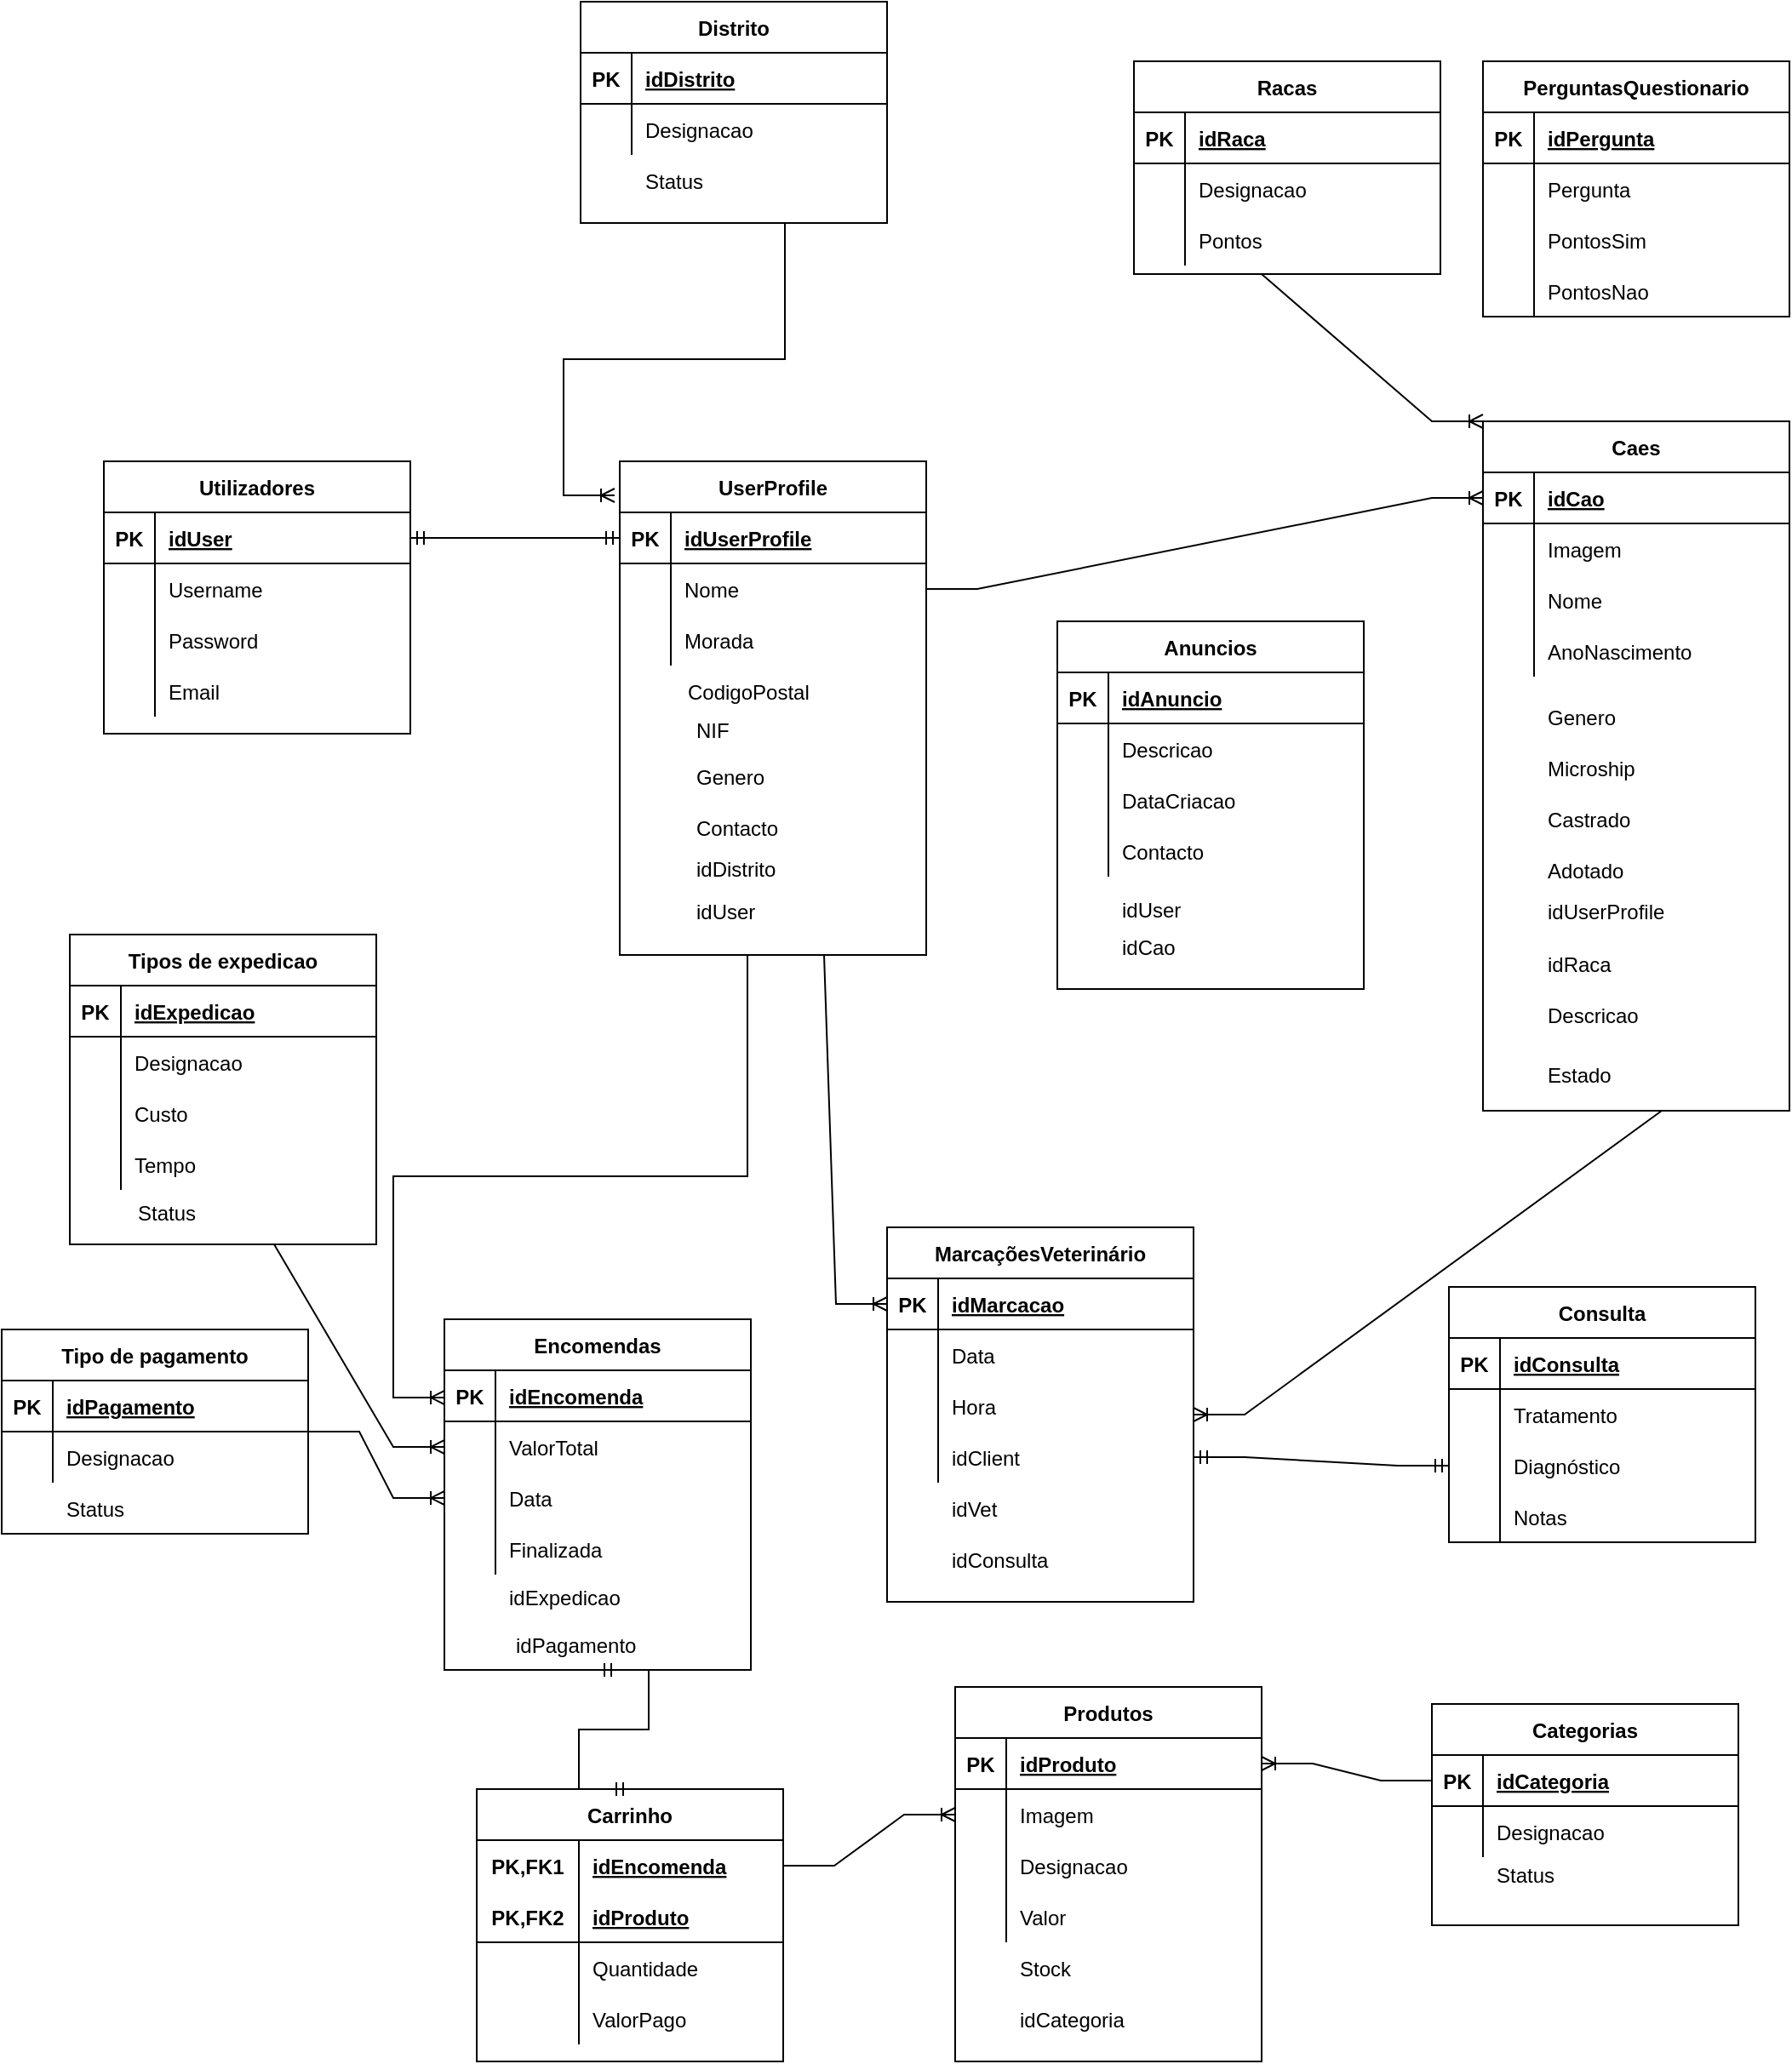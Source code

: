 <mxfile version="20.5.3" type="device"><diagram id="5BMplioEMe0cgJ_dKB8U" name="Página-1"><mxGraphModel dx="1865" dy="698" grid="1" gridSize="10" guides="1" tooltips="1" connect="1" arrows="1" fold="1" page="1" pageScale="1" pageWidth="827" pageHeight="1169" math="0" shadow="0"><root><mxCell id="0"/><mxCell id="1" parent="0"/><mxCell id="G6GBSRE_KKFiyqNFcEKE-1" value="Utilizadores" style="shape=table;startSize=30;container=1;collapsible=1;childLayout=tableLayout;fixedRows=1;rowLines=0;fontStyle=1;align=center;resizeLast=1;" parent="1" vertex="1"><mxGeometry x="10" y="630" width="180" height="160" as="geometry"/></mxCell><mxCell id="G6GBSRE_KKFiyqNFcEKE-2" value="" style="shape=tableRow;horizontal=0;startSize=0;swimlaneHead=0;swimlaneBody=0;fillColor=none;collapsible=0;dropTarget=0;points=[[0,0.5],[1,0.5]];portConstraint=eastwest;top=0;left=0;right=0;bottom=1;" parent="G6GBSRE_KKFiyqNFcEKE-1" vertex="1"><mxGeometry y="30" width="180" height="30" as="geometry"/></mxCell><mxCell id="G6GBSRE_KKFiyqNFcEKE-3" value="PK" style="shape=partialRectangle;connectable=0;fillColor=none;top=0;left=0;bottom=0;right=0;fontStyle=1;overflow=hidden;" parent="G6GBSRE_KKFiyqNFcEKE-2" vertex="1"><mxGeometry width="30" height="30" as="geometry"><mxRectangle width="30" height="30" as="alternateBounds"/></mxGeometry></mxCell><mxCell id="G6GBSRE_KKFiyqNFcEKE-4" value="idUser" style="shape=partialRectangle;connectable=0;fillColor=none;top=0;left=0;bottom=0;right=0;align=left;spacingLeft=6;fontStyle=5;overflow=hidden;" parent="G6GBSRE_KKFiyqNFcEKE-2" vertex="1"><mxGeometry x="30" width="150" height="30" as="geometry"><mxRectangle width="150" height="30" as="alternateBounds"/></mxGeometry></mxCell><mxCell id="G6GBSRE_KKFiyqNFcEKE-5" value="" style="shape=tableRow;horizontal=0;startSize=0;swimlaneHead=0;swimlaneBody=0;fillColor=none;collapsible=0;dropTarget=0;points=[[0,0.5],[1,0.5]];portConstraint=eastwest;top=0;left=0;right=0;bottom=0;" parent="G6GBSRE_KKFiyqNFcEKE-1" vertex="1"><mxGeometry y="60" width="180" height="30" as="geometry"/></mxCell><mxCell id="G6GBSRE_KKFiyqNFcEKE-6" value="" style="shape=partialRectangle;connectable=0;fillColor=none;top=0;left=0;bottom=0;right=0;editable=1;overflow=hidden;" parent="G6GBSRE_KKFiyqNFcEKE-5" vertex="1"><mxGeometry width="30" height="30" as="geometry"><mxRectangle width="30" height="30" as="alternateBounds"/></mxGeometry></mxCell><mxCell id="G6GBSRE_KKFiyqNFcEKE-7" value="Username" style="shape=partialRectangle;connectable=0;fillColor=none;top=0;left=0;bottom=0;right=0;align=left;spacingLeft=6;overflow=hidden;" parent="G6GBSRE_KKFiyqNFcEKE-5" vertex="1"><mxGeometry x="30" width="150" height="30" as="geometry"><mxRectangle width="150" height="30" as="alternateBounds"/></mxGeometry></mxCell><mxCell id="G6GBSRE_KKFiyqNFcEKE-8" value="" style="shape=tableRow;horizontal=0;startSize=0;swimlaneHead=0;swimlaneBody=0;fillColor=none;collapsible=0;dropTarget=0;points=[[0,0.5],[1,0.5]];portConstraint=eastwest;top=0;left=0;right=0;bottom=0;" parent="G6GBSRE_KKFiyqNFcEKE-1" vertex="1"><mxGeometry y="90" width="180" height="30" as="geometry"/></mxCell><mxCell id="G6GBSRE_KKFiyqNFcEKE-9" value="" style="shape=partialRectangle;connectable=0;fillColor=none;top=0;left=0;bottom=0;right=0;editable=1;overflow=hidden;" parent="G6GBSRE_KKFiyqNFcEKE-8" vertex="1"><mxGeometry width="30" height="30" as="geometry"><mxRectangle width="30" height="30" as="alternateBounds"/></mxGeometry></mxCell><mxCell id="G6GBSRE_KKFiyqNFcEKE-10" value="Password" style="shape=partialRectangle;connectable=0;fillColor=none;top=0;left=0;bottom=0;right=0;align=left;spacingLeft=6;overflow=hidden;" parent="G6GBSRE_KKFiyqNFcEKE-8" vertex="1"><mxGeometry x="30" width="150" height="30" as="geometry"><mxRectangle width="150" height="30" as="alternateBounds"/></mxGeometry></mxCell><mxCell id="G6GBSRE_KKFiyqNFcEKE-11" value="" style="shape=tableRow;horizontal=0;startSize=0;swimlaneHead=0;swimlaneBody=0;fillColor=none;collapsible=0;dropTarget=0;points=[[0,0.5],[1,0.5]];portConstraint=eastwest;top=0;left=0;right=0;bottom=0;" parent="G6GBSRE_KKFiyqNFcEKE-1" vertex="1"><mxGeometry y="120" width="180" height="30" as="geometry"/></mxCell><mxCell id="G6GBSRE_KKFiyqNFcEKE-12" value="" style="shape=partialRectangle;connectable=0;fillColor=none;top=0;left=0;bottom=0;right=0;editable=1;overflow=hidden;" parent="G6GBSRE_KKFiyqNFcEKE-11" vertex="1"><mxGeometry width="30" height="30" as="geometry"><mxRectangle width="30" height="30" as="alternateBounds"/></mxGeometry></mxCell><mxCell id="G6GBSRE_KKFiyqNFcEKE-13" value="Email" style="shape=partialRectangle;connectable=0;fillColor=none;top=0;left=0;bottom=0;right=0;align=left;spacingLeft=6;overflow=hidden;" parent="G6GBSRE_KKFiyqNFcEKE-11" vertex="1"><mxGeometry x="30" width="150" height="30" as="geometry"><mxRectangle width="150" height="30" as="alternateBounds"/></mxGeometry></mxCell><mxCell id="G6GBSRE_KKFiyqNFcEKE-14" value="UserProfile" style="shape=table;startSize=30;container=1;collapsible=1;childLayout=tableLayout;fixedRows=1;rowLines=0;fontStyle=1;align=center;resizeLast=1;strokeWidth=1;perimeterSpacing=0;" parent="1" vertex="1"><mxGeometry x="313" y="630" width="180" height="290" as="geometry"/></mxCell><mxCell id="G6GBSRE_KKFiyqNFcEKE-15" value="" style="shape=tableRow;horizontal=0;startSize=0;swimlaneHead=0;swimlaneBody=0;fillColor=none;collapsible=0;dropTarget=0;points=[[0,0.5],[1,0.5]];portConstraint=eastwest;top=0;left=0;right=0;bottom=1;" parent="G6GBSRE_KKFiyqNFcEKE-14" vertex="1"><mxGeometry y="30" width="180" height="30" as="geometry"/></mxCell><mxCell id="G6GBSRE_KKFiyqNFcEKE-16" value="PK" style="shape=partialRectangle;connectable=0;fillColor=none;top=0;left=0;bottom=0;right=0;fontStyle=1;overflow=hidden;" parent="G6GBSRE_KKFiyqNFcEKE-15" vertex="1"><mxGeometry width="30" height="30" as="geometry"><mxRectangle width="30" height="30" as="alternateBounds"/></mxGeometry></mxCell><mxCell id="G6GBSRE_KKFiyqNFcEKE-17" value="idUserProfile" style="shape=partialRectangle;connectable=0;fillColor=none;top=0;left=0;bottom=0;right=0;align=left;spacingLeft=6;fontStyle=5;overflow=hidden;" parent="G6GBSRE_KKFiyqNFcEKE-15" vertex="1"><mxGeometry x="30" width="150" height="30" as="geometry"><mxRectangle width="150" height="30" as="alternateBounds"/></mxGeometry></mxCell><mxCell id="G6GBSRE_KKFiyqNFcEKE-18" value="" style="shape=tableRow;horizontal=0;startSize=0;swimlaneHead=0;swimlaneBody=0;fillColor=none;collapsible=0;dropTarget=0;points=[[0,0.5],[1,0.5]];portConstraint=eastwest;top=0;left=0;right=0;bottom=0;" parent="G6GBSRE_KKFiyqNFcEKE-14" vertex="1"><mxGeometry y="60" width="180" height="30" as="geometry"/></mxCell><mxCell id="G6GBSRE_KKFiyqNFcEKE-19" value="" style="shape=partialRectangle;connectable=0;fillColor=none;top=0;left=0;bottom=0;right=0;editable=1;overflow=hidden;" parent="G6GBSRE_KKFiyqNFcEKE-18" vertex="1"><mxGeometry width="30" height="30" as="geometry"><mxRectangle width="30" height="30" as="alternateBounds"/></mxGeometry></mxCell><mxCell id="G6GBSRE_KKFiyqNFcEKE-20" value="Nome" style="shape=partialRectangle;connectable=0;fillColor=none;top=0;left=0;bottom=0;right=0;align=left;spacingLeft=6;overflow=hidden;" parent="G6GBSRE_KKFiyqNFcEKE-18" vertex="1"><mxGeometry x="30" width="150" height="30" as="geometry"><mxRectangle width="150" height="30" as="alternateBounds"/></mxGeometry></mxCell><mxCell id="G6GBSRE_KKFiyqNFcEKE-24" value="" style="shape=tableRow;horizontal=0;startSize=0;swimlaneHead=0;swimlaneBody=0;fillColor=none;collapsible=0;dropTarget=0;points=[[0,0.5],[1,0.5]];portConstraint=eastwest;top=0;left=0;right=0;bottom=0;" parent="G6GBSRE_KKFiyqNFcEKE-14" vertex="1"><mxGeometry y="90" width="180" height="30" as="geometry"/></mxCell><mxCell id="G6GBSRE_KKFiyqNFcEKE-25" value="" style="shape=partialRectangle;connectable=0;fillColor=none;top=0;left=0;bottom=0;right=0;editable=1;overflow=hidden;" parent="G6GBSRE_KKFiyqNFcEKE-24" vertex="1"><mxGeometry width="30" height="30" as="geometry"><mxRectangle width="30" height="30" as="alternateBounds"/></mxGeometry></mxCell><mxCell id="G6GBSRE_KKFiyqNFcEKE-26" value="Morada" style="shape=partialRectangle;connectable=0;fillColor=none;top=0;left=0;bottom=0;right=0;align=left;spacingLeft=6;overflow=hidden;" parent="G6GBSRE_KKFiyqNFcEKE-24" vertex="1"><mxGeometry x="30" width="150" height="30" as="geometry"><mxRectangle width="150" height="30" as="alternateBounds"/></mxGeometry></mxCell><mxCell id="G6GBSRE_KKFiyqNFcEKE-27" value="" style="shape=tableRow;horizontal=0;startSize=0;swimlaneHead=0;swimlaneBody=0;fillColor=none;collapsible=0;dropTarget=0;points=[[0,0.5],[1,0.5]];portConstraint=eastwest;top=0;left=0;right=0;bottom=0;" parent="1" vertex="1"><mxGeometry x="320" y="780" width="180" height="30" as="geometry"/></mxCell><mxCell id="G6GBSRE_KKFiyqNFcEKE-28" value="" style="shape=partialRectangle;connectable=0;fillColor=none;top=0;left=0;bottom=0;right=0;editable=1;overflow=hidden;" parent="G6GBSRE_KKFiyqNFcEKE-27" vertex="1"><mxGeometry width="30" height="30" as="geometry"><mxRectangle width="30" height="30" as="alternateBounds"/></mxGeometry></mxCell><mxCell id="G6GBSRE_KKFiyqNFcEKE-30" value="" style="shape=tableRow;horizontal=0;startSize=0;swimlaneHead=0;swimlaneBody=0;fillColor=none;collapsible=0;dropTarget=0;points=[[0,0.5],[1,0.5]];portConstraint=eastwest;top=0;left=0;right=0;bottom=0;" parent="1" vertex="1"><mxGeometry x="320" y="810" width="180" height="30" as="geometry"/></mxCell><mxCell id="G6GBSRE_KKFiyqNFcEKE-31" value="" style="shape=partialRectangle;connectable=0;fillColor=none;top=0;left=0;bottom=0;right=0;editable=1;overflow=hidden;" parent="G6GBSRE_KKFiyqNFcEKE-30" vertex="1"><mxGeometry width="30" height="30" as="geometry"><mxRectangle width="30" height="30" as="alternateBounds"/></mxGeometry></mxCell><mxCell id="G6GBSRE_KKFiyqNFcEKE-33" value="" style="shape=tableRow;horizontal=0;startSize=0;swimlaneHead=0;swimlaneBody=0;fillColor=none;collapsible=0;dropTarget=0;points=[[0,0.5],[1,0.5]];portConstraint=eastwest;top=0;left=0;right=0;bottom=0;" parent="1" vertex="1"><mxGeometry x="320" y="840" width="180" height="30" as="geometry"/></mxCell><mxCell id="G6GBSRE_KKFiyqNFcEKE-34" value="" style="shape=partialRectangle;connectable=0;fillColor=none;top=0;left=0;bottom=0;right=0;editable=1;overflow=hidden;" parent="G6GBSRE_KKFiyqNFcEKE-33" vertex="1"><mxGeometry width="30" height="30" as="geometry"><mxRectangle width="30" height="30" as="alternateBounds"/></mxGeometry></mxCell><mxCell id="G6GBSRE_KKFiyqNFcEKE-36" value="" style="shape=tableRow;horizontal=0;startSize=0;swimlaneHead=0;swimlaneBody=0;fillColor=none;collapsible=0;dropTarget=0;points=[[0,0.5],[1,0.5]];portConstraint=eastwest;top=0;left=0;right=0;bottom=0;" parent="1" vertex="1"><mxGeometry x="320" y="870" width="180" height="30" as="geometry"/></mxCell><mxCell id="G6GBSRE_KKFiyqNFcEKE-37" value="" style="shape=partialRectangle;connectable=0;fillColor=none;top=0;left=0;bottom=0;right=0;editable=1;overflow=hidden;" parent="G6GBSRE_KKFiyqNFcEKE-36" vertex="1"><mxGeometry width="30" height="30" as="geometry"><mxRectangle width="30" height="30" as="alternateBounds"/></mxGeometry></mxCell><mxCell id="G6GBSRE_KKFiyqNFcEKE-43" value="Caes" style="shape=table;startSize=30;container=1;collapsible=1;childLayout=tableLayout;fixedRows=1;rowLines=0;fontStyle=1;align=center;resizeLast=1;strokeWidth=1;" parent="1" vertex="1"><mxGeometry x="820" y="606.5" width="180" height="405" as="geometry"/></mxCell><mxCell id="G6GBSRE_KKFiyqNFcEKE-44" value="" style="shape=tableRow;horizontal=0;startSize=0;swimlaneHead=0;swimlaneBody=0;fillColor=none;collapsible=0;dropTarget=0;points=[[0,0.5],[1,0.5]];portConstraint=eastwest;top=0;left=0;right=0;bottom=1;strokeWidth=1;" parent="G6GBSRE_KKFiyqNFcEKE-43" vertex="1"><mxGeometry y="30" width="180" height="30" as="geometry"/></mxCell><mxCell id="G6GBSRE_KKFiyqNFcEKE-45" value="PK" style="shape=partialRectangle;connectable=0;fillColor=none;top=0;left=0;bottom=0;right=0;fontStyle=1;overflow=hidden;strokeWidth=1;" parent="G6GBSRE_KKFiyqNFcEKE-44" vertex="1"><mxGeometry width="30" height="30" as="geometry"><mxRectangle width="30" height="30" as="alternateBounds"/></mxGeometry></mxCell><mxCell id="G6GBSRE_KKFiyqNFcEKE-46" value="idCao" style="shape=partialRectangle;connectable=0;fillColor=none;top=0;left=0;bottom=0;right=0;align=left;spacingLeft=6;fontStyle=5;overflow=hidden;strokeWidth=1;" parent="G6GBSRE_KKFiyqNFcEKE-44" vertex="1"><mxGeometry x="30" width="150" height="30" as="geometry"><mxRectangle width="150" height="30" as="alternateBounds"/></mxGeometry></mxCell><mxCell id="G6GBSRE_KKFiyqNFcEKE-53" value="" style="shape=tableRow;horizontal=0;startSize=0;swimlaneHead=0;swimlaneBody=0;fillColor=none;collapsible=0;dropTarget=0;points=[[0,0.5],[1,0.5]];portConstraint=eastwest;top=0;left=0;right=0;bottom=0;strokeWidth=1;" parent="G6GBSRE_KKFiyqNFcEKE-43" vertex="1"><mxGeometry y="60" width="180" height="30" as="geometry"/></mxCell><mxCell id="G6GBSRE_KKFiyqNFcEKE-54" value="" style="shape=partialRectangle;connectable=0;fillColor=none;top=0;left=0;bottom=0;right=0;editable=1;overflow=hidden;strokeWidth=1;" parent="G6GBSRE_KKFiyqNFcEKE-53" vertex="1"><mxGeometry width="30" height="30" as="geometry"><mxRectangle width="30" height="30" as="alternateBounds"/></mxGeometry></mxCell><mxCell id="G6GBSRE_KKFiyqNFcEKE-55" value="Imagem" style="shape=partialRectangle;connectable=0;fillColor=none;top=0;left=0;bottom=0;right=0;align=left;spacingLeft=6;overflow=hidden;strokeWidth=1;" parent="G6GBSRE_KKFiyqNFcEKE-53" vertex="1"><mxGeometry x="30" width="150" height="30" as="geometry"><mxRectangle width="150" height="30" as="alternateBounds"/></mxGeometry></mxCell><mxCell id="G6GBSRE_KKFiyqNFcEKE-50" value="" style="shape=tableRow;horizontal=0;startSize=0;swimlaneHead=0;swimlaneBody=0;fillColor=none;collapsible=0;dropTarget=0;points=[[0,0.5],[1,0.5]];portConstraint=eastwest;top=0;left=0;right=0;bottom=0;strokeWidth=1;" parent="G6GBSRE_KKFiyqNFcEKE-43" vertex="1"><mxGeometry y="90" width="180" height="30" as="geometry"/></mxCell><mxCell id="G6GBSRE_KKFiyqNFcEKE-51" value="" style="shape=partialRectangle;connectable=0;fillColor=none;top=0;left=0;bottom=0;right=0;editable=1;overflow=hidden;strokeWidth=1;" parent="G6GBSRE_KKFiyqNFcEKE-50" vertex="1"><mxGeometry width="30" height="30" as="geometry"><mxRectangle width="30" height="30" as="alternateBounds"/></mxGeometry></mxCell><mxCell id="G6GBSRE_KKFiyqNFcEKE-52" value="Nome" style="shape=partialRectangle;connectable=0;fillColor=none;top=0;left=0;bottom=0;right=0;align=left;spacingLeft=6;overflow=hidden;strokeWidth=1;" parent="G6GBSRE_KKFiyqNFcEKE-50" vertex="1"><mxGeometry x="30" width="150" height="30" as="geometry"><mxRectangle width="150" height="30" as="alternateBounds"/></mxGeometry></mxCell><mxCell id="G6GBSRE_KKFiyqNFcEKE-47" value="" style="shape=tableRow;horizontal=0;startSize=0;swimlaneHead=0;swimlaneBody=0;fillColor=none;collapsible=0;dropTarget=0;points=[[0,0.5],[1,0.5]];portConstraint=eastwest;top=0;left=0;right=0;bottom=0;strokeWidth=1;" parent="G6GBSRE_KKFiyqNFcEKE-43" vertex="1"><mxGeometry y="120" width="180" height="30" as="geometry"/></mxCell><mxCell id="G6GBSRE_KKFiyqNFcEKE-48" value="" style="shape=partialRectangle;connectable=0;fillColor=none;top=0;left=0;bottom=0;right=0;editable=1;overflow=hidden;strokeWidth=1;" parent="G6GBSRE_KKFiyqNFcEKE-47" vertex="1"><mxGeometry width="30" height="30" as="geometry"><mxRectangle width="30" height="30" as="alternateBounds"/></mxGeometry></mxCell><mxCell id="G6GBSRE_KKFiyqNFcEKE-49" value="AnoNascimento" style="shape=partialRectangle;connectable=0;fillColor=none;top=0;left=0;bottom=0;right=0;align=left;spacingLeft=6;overflow=hidden;strokeWidth=1;" parent="G6GBSRE_KKFiyqNFcEKE-47" vertex="1"><mxGeometry x="30" width="150" height="30" as="geometry"><mxRectangle width="150" height="30" as="alternateBounds"/></mxGeometry></mxCell><mxCell id="G6GBSRE_KKFiyqNFcEKE-56" value="" style="shape=tableRow;horizontal=0;startSize=0;swimlaneHead=0;swimlaneBody=0;fillColor=none;collapsible=0;dropTarget=0;points=[[0,0.5],[1,0.5]];portConstraint=eastwest;top=0;left=0;right=0;bottom=0;strokeWidth=1;" parent="1" vertex="1"><mxGeometry x="820" y="765" width="180" height="30" as="geometry"/></mxCell><mxCell id="G6GBSRE_KKFiyqNFcEKE-57" value="" style="shape=partialRectangle;connectable=0;fillColor=none;top=0;left=0;bottom=0;right=0;editable=1;overflow=hidden;strokeWidth=1;" parent="G6GBSRE_KKFiyqNFcEKE-56" vertex="1"><mxGeometry width="30" height="30" as="geometry"><mxRectangle width="30" height="30" as="alternateBounds"/></mxGeometry></mxCell><mxCell id="G6GBSRE_KKFiyqNFcEKE-58" value="idRaca" style="shape=partialRectangle;connectable=0;fillColor=none;top=0;left=0;bottom=0;right=0;align=left;spacingLeft=6;overflow=hidden;strokeWidth=1;" parent="1" vertex="1"><mxGeometry x="850" y="910" width="150" height="30" as="geometry"><mxRectangle width="150" height="30" as="alternateBounds"/></mxGeometry></mxCell><mxCell id="G6GBSRE_KKFiyqNFcEKE-61" value="idUserProfile" style="shape=partialRectangle;connectable=0;fillColor=none;top=0;left=0;bottom=0;right=0;align=left;spacingLeft=6;overflow=hidden;strokeWidth=1;" parent="1" vertex="1"><mxGeometry x="850" y="879" width="150" height="30" as="geometry"><mxRectangle width="150" height="30" as="alternateBounds"/></mxGeometry></mxCell><mxCell id="G6GBSRE_KKFiyqNFcEKE-62" value="" style="shape=tableRow;horizontal=0;startSize=0;swimlaneHead=0;swimlaneBody=0;fillColor=none;collapsible=0;dropTarget=0;points=[[0,0.5],[1,0.5]];portConstraint=eastwest;top=0;left=0;right=0;bottom=0;strokeWidth=1;" parent="1" vertex="1"><mxGeometry x="820" y="909" width="180" height="30" as="geometry"/></mxCell><mxCell id="G6GBSRE_KKFiyqNFcEKE-63" value="" style="shape=partialRectangle;connectable=0;fillColor=none;top=0;left=0;bottom=0;right=0;editable=1;overflow=hidden;strokeWidth=1;" parent="G6GBSRE_KKFiyqNFcEKE-62" vertex="1"><mxGeometry width="30" height="30" as="geometry"><mxRectangle width="30" height="30" as="alternateBounds"/></mxGeometry></mxCell><mxCell id="G6GBSRE_KKFiyqNFcEKE-84" value="Genero" style="shape=partialRectangle;connectable=0;fillColor=none;top=0;left=0;bottom=0;right=0;align=left;spacingLeft=6;overflow=hidden;strokeWidth=1;" parent="1" vertex="1"><mxGeometry x="850" y="765" width="150" height="30" as="geometry"><mxRectangle width="150" height="30" as="alternateBounds"/></mxGeometry></mxCell><mxCell id="G6GBSRE_KKFiyqNFcEKE-86" value="MarcaçõesVeterinário" style="shape=table;startSize=30;container=1;collapsible=1;childLayout=tableLayout;fixedRows=1;rowLines=0;fontStyle=1;align=center;resizeLast=1;strokeWidth=1;" parent="1" vertex="1"><mxGeometry x="470" y="1080" width="180" height="220" as="geometry"/></mxCell><mxCell id="G6GBSRE_KKFiyqNFcEKE-87" value="" style="shape=tableRow;horizontal=0;startSize=0;swimlaneHead=0;swimlaneBody=0;fillColor=none;collapsible=0;dropTarget=0;points=[[0,0.5],[1,0.5]];portConstraint=eastwest;top=0;left=0;right=0;bottom=1;strokeWidth=1;" parent="G6GBSRE_KKFiyqNFcEKE-86" vertex="1"><mxGeometry y="30" width="180" height="30" as="geometry"/></mxCell><mxCell id="G6GBSRE_KKFiyqNFcEKE-88" value="PK" style="shape=partialRectangle;connectable=0;fillColor=none;top=0;left=0;bottom=0;right=0;fontStyle=1;overflow=hidden;strokeWidth=1;" parent="G6GBSRE_KKFiyqNFcEKE-87" vertex="1"><mxGeometry width="30" height="30" as="geometry"><mxRectangle width="30" height="30" as="alternateBounds"/></mxGeometry></mxCell><mxCell id="G6GBSRE_KKFiyqNFcEKE-89" value="idMarcacao" style="shape=partialRectangle;connectable=0;fillColor=none;top=0;left=0;bottom=0;right=0;align=left;spacingLeft=6;fontStyle=5;overflow=hidden;strokeWidth=1;" parent="G6GBSRE_KKFiyqNFcEKE-87" vertex="1"><mxGeometry x="30" width="150" height="30" as="geometry"><mxRectangle width="150" height="30" as="alternateBounds"/></mxGeometry></mxCell><mxCell id="G6GBSRE_KKFiyqNFcEKE-90" value="" style="shape=tableRow;horizontal=0;startSize=0;swimlaneHead=0;swimlaneBody=0;fillColor=none;collapsible=0;dropTarget=0;points=[[0,0.5],[1,0.5]];portConstraint=eastwest;top=0;left=0;right=0;bottom=0;strokeWidth=1;" parent="G6GBSRE_KKFiyqNFcEKE-86" vertex="1"><mxGeometry y="60" width="180" height="30" as="geometry"/></mxCell><mxCell id="G6GBSRE_KKFiyqNFcEKE-91" value="" style="shape=partialRectangle;connectable=0;fillColor=none;top=0;left=0;bottom=0;right=0;editable=1;overflow=hidden;strokeWidth=1;" parent="G6GBSRE_KKFiyqNFcEKE-90" vertex="1"><mxGeometry width="30" height="30" as="geometry"><mxRectangle width="30" height="30" as="alternateBounds"/></mxGeometry></mxCell><mxCell id="G6GBSRE_KKFiyqNFcEKE-92" value="Data" style="shape=partialRectangle;connectable=0;fillColor=none;top=0;left=0;bottom=0;right=0;align=left;spacingLeft=6;overflow=hidden;strokeWidth=1;" parent="G6GBSRE_KKFiyqNFcEKE-90" vertex="1"><mxGeometry x="30" width="150" height="30" as="geometry"><mxRectangle width="150" height="30" as="alternateBounds"/></mxGeometry></mxCell><mxCell id="G6GBSRE_KKFiyqNFcEKE-93" value="" style="shape=tableRow;horizontal=0;startSize=0;swimlaneHead=0;swimlaneBody=0;fillColor=none;collapsible=0;dropTarget=0;points=[[0,0.5],[1,0.5]];portConstraint=eastwest;top=0;left=0;right=0;bottom=0;strokeWidth=1;" parent="G6GBSRE_KKFiyqNFcEKE-86" vertex="1"><mxGeometry y="90" width="180" height="30" as="geometry"/></mxCell><mxCell id="G6GBSRE_KKFiyqNFcEKE-94" value="" style="shape=partialRectangle;connectable=0;fillColor=none;top=0;left=0;bottom=0;right=0;editable=1;overflow=hidden;strokeWidth=1;" parent="G6GBSRE_KKFiyqNFcEKE-93" vertex="1"><mxGeometry width="30" height="30" as="geometry"><mxRectangle width="30" height="30" as="alternateBounds"/></mxGeometry></mxCell><mxCell id="G6GBSRE_KKFiyqNFcEKE-95" value="Hora" style="shape=partialRectangle;connectable=0;fillColor=none;top=0;left=0;bottom=0;right=0;align=left;spacingLeft=6;overflow=hidden;strokeWidth=1;" parent="G6GBSRE_KKFiyqNFcEKE-93" vertex="1"><mxGeometry x="30" width="150" height="30" as="geometry"><mxRectangle width="150" height="30" as="alternateBounds"/></mxGeometry></mxCell><mxCell id="G6GBSRE_KKFiyqNFcEKE-96" value="" style="shape=tableRow;horizontal=0;startSize=0;swimlaneHead=0;swimlaneBody=0;fillColor=none;collapsible=0;dropTarget=0;points=[[0,0.5],[1,0.5]];portConstraint=eastwest;top=0;left=0;right=0;bottom=0;strokeWidth=1;" parent="G6GBSRE_KKFiyqNFcEKE-86" vertex="1"><mxGeometry y="120" width="180" height="30" as="geometry"/></mxCell><mxCell id="G6GBSRE_KKFiyqNFcEKE-97" value="" style="shape=partialRectangle;connectable=0;fillColor=none;top=0;left=0;bottom=0;right=0;editable=1;overflow=hidden;strokeWidth=1;" parent="G6GBSRE_KKFiyqNFcEKE-96" vertex="1"><mxGeometry width="30" height="30" as="geometry"><mxRectangle width="30" height="30" as="alternateBounds"/></mxGeometry></mxCell><mxCell id="G6GBSRE_KKFiyqNFcEKE-98" value="idClient" style="shape=partialRectangle;connectable=0;fillColor=none;top=0;left=0;bottom=0;right=0;align=left;spacingLeft=6;overflow=hidden;strokeWidth=1;" parent="G6GBSRE_KKFiyqNFcEKE-96" vertex="1"><mxGeometry x="30" width="150" height="30" as="geometry"><mxRectangle width="150" height="30" as="alternateBounds"/></mxGeometry></mxCell><mxCell id="G6GBSRE_KKFiyqNFcEKE-99" value="" style="shape=tableRow;horizontal=0;startSize=0;swimlaneHead=0;swimlaneBody=0;fillColor=none;collapsible=0;dropTarget=0;points=[[0,0.5],[1,0.5]];portConstraint=eastwest;top=0;left=0;right=0;bottom=0;strokeWidth=1;" parent="1" vertex="1"><mxGeometry x="525" y="1140" width="180" height="30" as="geometry"/></mxCell><mxCell id="G6GBSRE_KKFiyqNFcEKE-100" value="" style="shape=partialRectangle;connectable=0;fillColor=none;top=0;left=0;bottom=0;right=0;editable=1;overflow=hidden;strokeWidth=1;" parent="G6GBSRE_KKFiyqNFcEKE-99" vertex="1"><mxGeometry width="30" height="30" as="geometry"><mxRectangle width="30" height="30" as="alternateBounds"/></mxGeometry></mxCell><mxCell id="G6GBSRE_KKFiyqNFcEKE-102" value="Racas" style="shape=table;startSize=30;container=1;collapsible=1;childLayout=tableLayout;fixedRows=1;rowLines=0;fontStyle=1;align=center;resizeLast=1;strokeWidth=1;" parent="1" vertex="1"><mxGeometry x="615" y="395" width="180" height="125" as="geometry"/></mxCell><mxCell id="G6GBSRE_KKFiyqNFcEKE-103" value="" style="shape=tableRow;horizontal=0;startSize=0;swimlaneHead=0;swimlaneBody=0;fillColor=none;collapsible=0;dropTarget=0;points=[[0,0.5],[1,0.5]];portConstraint=eastwest;top=0;left=0;right=0;bottom=1;strokeWidth=1;" parent="G6GBSRE_KKFiyqNFcEKE-102" vertex="1"><mxGeometry y="30" width="180" height="30" as="geometry"/></mxCell><mxCell id="G6GBSRE_KKFiyqNFcEKE-104" value="PK" style="shape=partialRectangle;connectable=0;fillColor=none;top=0;left=0;bottom=0;right=0;fontStyle=1;overflow=hidden;strokeWidth=1;" parent="G6GBSRE_KKFiyqNFcEKE-103" vertex="1"><mxGeometry width="30" height="30" as="geometry"><mxRectangle width="30" height="30" as="alternateBounds"/></mxGeometry></mxCell><mxCell id="G6GBSRE_KKFiyqNFcEKE-105" value="idRaca" style="shape=partialRectangle;connectable=0;fillColor=none;top=0;left=0;bottom=0;right=0;align=left;spacingLeft=6;fontStyle=5;overflow=hidden;strokeWidth=1;" parent="G6GBSRE_KKFiyqNFcEKE-103" vertex="1"><mxGeometry x="30" width="150" height="30" as="geometry"><mxRectangle width="150" height="30" as="alternateBounds"/></mxGeometry></mxCell><mxCell id="G6GBSRE_KKFiyqNFcEKE-106" value="" style="shape=tableRow;horizontal=0;startSize=0;swimlaneHead=0;swimlaneBody=0;fillColor=none;collapsible=0;dropTarget=0;points=[[0,0.5],[1,0.5]];portConstraint=eastwest;top=0;left=0;right=0;bottom=0;strokeWidth=1;" parent="G6GBSRE_KKFiyqNFcEKE-102" vertex="1"><mxGeometry y="60" width="180" height="30" as="geometry"/></mxCell><mxCell id="G6GBSRE_KKFiyqNFcEKE-107" value="" style="shape=partialRectangle;connectable=0;fillColor=none;top=0;left=0;bottom=0;right=0;editable=1;overflow=hidden;strokeWidth=1;" parent="G6GBSRE_KKFiyqNFcEKE-106" vertex="1"><mxGeometry width="30" height="30" as="geometry"><mxRectangle width="30" height="30" as="alternateBounds"/></mxGeometry></mxCell><mxCell id="G6GBSRE_KKFiyqNFcEKE-108" value="Designacao" style="shape=partialRectangle;connectable=0;fillColor=none;top=0;left=0;bottom=0;right=0;align=left;spacingLeft=6;overflow=hidden;strokeWidth=1;" parent="G6GBSRE_KKFiyqNFcEKE-106" vertex="1"><mxGeometry x="30" width="150" height="30" as="geometry"><mxRectangle width="150" height="30" as="alternateBounds"/></mxGeometry></mxCell><mxCell id="G6GBSRE_KKFiyqNFcEKE-109" value="" style="shape=tableRow;horizontal=0;startSize=0;swimlaneHead=0;swimlaneBody=0;fillColor=none;collapsible=0;dropTarget=0;points=[[0,0.5],[1,0.5]];portConstraint=eastwest;top=0;left=0;right=0;bottom=0;strokeWidth=1;" parent="G6GBSRE_KKFiyqNFcEKE-102" vertex="1"><mxGeometry y="90" width="180" height="30" as="geometry"/></mxCell><mxCell id="G6GBSRE_KKFiyqNFcEKE-110" value="" style="shape=partialRectangle;connectable=0;fillColor=none;top=0;left=0;bottom=0;right=0;editable=1;overflow=hidden;strokeWidth=1;" parent="G6GBSRE_KKFiyqNFcEKE-109" vertex="1"><mxGeometry width="30" height="30" as="geometry"><mxRectangle width="30" height="30" as="alternateBounds"/></mxGeometry></mxCell><mxCell id="G6GBSRE_KKFiyqNFcEKE-111" value="Pontos" style="shape=partialRectangle;connectable=0;fillColor=none;top=0;left=0;bottom=0;right=0;align=left;spacingLeft=6;overflow=hidden;strokeWidth=1;" parent="G6GBSRE_KKFiyqNFcEKE-109" vertex="1"><mxGeometry x="30" width="150" height="30" as="geometry"><mxRectangle width="150" height="30" as="alternateBounds"/></mxGeometry></mxCell><mxCell id="KSqCx7feU0G46q-BzARB-24" value="Microship" style="shape=partialRectangle;connectable=0;fillColor=none;top=0;left=0;bottom=0;right=0;align=left;spacingLeft=6;overflow=hidden;strokeWidth=1;" parent="1" vertex="1"><mxGeometry x="850" y="795" width="150" height="30" as="geometry"><mxRectangle width="150" height="30" as="alternateBounds"/></mxGeometry></mxCell><mxCell id="KSqCx7feU0G46q-BzARB-25" value="Castrado" style="shape=partialRectangle;connectable=0;fillColor=none;top=0;left=0;bottom=0;right=0;align=left;spacingLeft=6;overflow=hidden;strokeWidth=1;" parent="1" vertex="1"><mxGeometry x="850" y="825" width="150" height="30" as="geometry"><mxRectangle width="150" height="30" as="alternateBounds"/></mxGeometry></mxCell><mxCell id="KSqCx7feU0G46q-BzARB-39" value="Adotado" style="shape=partialRectangle;connectable=0;fillColor=none;top=0;left=0;bottom=0;right=0;align=left;spacingLeft=6;overflow=hidden;strokeWidth=1;" parent="1" vertex="1"><mxGeometry x="850" y="855" width="150" height="30" as="geometry"><mxRectangle width="150" height="30" as="alternateBounds"/></mxGeometry></mxCell><mxCell id="KSqCx7feU0G46q-BzARB-40" value="Encomendas" style="shape=table;startSize=30;container=1;collapsible=1;childLayout=tableLayout;fixedRows=1;rowLines=0;fontStyle=1;align=center;resizeLast=1;" parent="1" vertex="1"><mxGeometry x="210" y="1134" width="180" height="206" as="geometry"/></mxCell><mxCell id="KSqCx7feU0G46q-BzARB-41" value="" style="shape=tableRow;horizontal=0;startSize=0;swimlaneHead=0;swimlaneBody=0;fillColor=none;collapsible=0;dropTarget=0;points=[[0,0.5],[1,0.5]];portConstraint=eastwest;top=0;left=0;right=0;bottom=1;" parent="KSqCx7feU0G46q-BzARB-40" vertex="1"><mxGeometry y="30" width="180" height="30" as="geometry"/></mxCell><mxCell id="KSqCx7feU0G46q-BzARB-42" value="PK" style="shape=partialRectangle;connectable=0;fillColor=none;top=0;left=0;bottom=0;right=0;fontStyle=1;overflow=hidden;" parent="KSqCx7feU0G46q-BzARB-41" vertex="1"><mxGeometry width="30" height="30" as="geometry"><mxRectangle width="30" height="30" as="alternateBounds"/></mxGeometry></mxCell><mxCell id="KSqCx7feU0G46q-BzARB-43" value="idEncomenda" style="shape=partialRectangle;connectable=0;fillColor=none;top=0;left=0;bottom=0;right=0;align=left;spacingLeft=6;fontStyle=5;overflow=hidden;" parent="KSqCx7feU0G46q-BzARB-41" vertex="1"><mxGeometry x="30" width="150" height="30" as="geometry"><mxRectangle width="150" height="30" as="alternateBounds"/></mxGeometry></mxCell><mxCell id="KSqCx7feU0G46q-BzARB-44" value="" style="shape=tableRow;horizontal=0;startSize=0;swimlaneHead=0;swimlaneBody=0;fillColor=none;collapsible=0;dropTarget=0;points=[[0,0.5],[1,0.5]];portConstraint=eastwest;top=0;left=0;right=0;bottom=0;" parent="KSqCx7feU0G46q-BzARB-40" vertex="1"><mxGeometry y="60" width="180" height="30" as="geometry"/></mxCell><mxCell id="KSqCx7feU0G46q-BzARB-45" value="" style="shape=partialRectangle;connectable=0;fillColor=none;top=0;left=0;bottom=0;right=0;editable=1;overflow=hidden;" parent="KSqCx7feU0G46q-BzARB-44" vertex="1"><mxGeometry width="30" height="30" as="geometry"><mxRectangle width="30" height="30" as="alternateBounds"/></mxGeometry></mxCell><mxCell id="KSqCx7feU0G46q-BzARB-46" value="ValorTotal" style="shape=partialRectangle;connectable=0;fillColor=none;top=0;left=0;bottom=0;right=0;align=left;spacingLeft=6;overflow=hidden;" parent="KSqCx7feU0G46q-BzARB-44" vertex="1"><mxGeometry x="30" width="150" height="30" as="geometry"><mxRectangle width="150" height="30" as="alternateBounds"/></mxGeometry></mxCell><mxCell id="KSqCx7feU0G46q-BzARB-47" value="" style="shape=tableRow;horizontal=0;startSize=0;swimlaneHead=0;swimlaneBody=0;fillColor=none;collapsible=0;dropTarget=0;points=[[0,0.5],[1,0.5]];portConstraint=eastwest;top=0;left=0;right=0;bottom=0;" parent="KSqCx7feU0G46q-BzARB-40" vertex="1"><mxGeometry y="90" width="180" height="30" as="geometry"/></mxCell><mxCell id="KSqCx7feU0G46q-BzARB-48" value="" style="shape=partialRectangle;connectable=0;fillColor=none;top=0;left=0;bottom=0;right=0;editable=1;overflow=hidden;" parent="KSqCx7feU0G46q-BzARB-47" vertex="1"><mxGeometry width="30" height="30" as="geometry"><mxRectangle width="30" height="30" as="alternateBounds"/></mxGeometry></mxCell><mxCell id="KSqCx7feU0G46q-BzARB-49" value="Data" style="shape=partialRectangle;connectable=0;fillColor=none;top=0;left=0;bottom=0;right=0;align=left;spacingLeft=6;overflow=hidden;" parent="KSqCx7feU0G46q-BzARB-47" vertex="1"><mxGeometry x="30" width="150" height="30" as="geometry"><mxRectangle width="150" height="30" as="alternateBounds"/></mxGeometry></mxCell><mxCell id="KSqCx7feU0G46q-BzARB-50" value="" style="shape=tableRow;horizontal=0;startSize=0;swimlaneHead=0;swimlaneBody=0;fillColor=none;collapsible=0;dropTarget=0;points=[[0,0.5],[1,0.5]];portConstraint=eastwest;top=0;left=0;right=0;bottom=0;" parent="KSqCx7feU0G46q-BzARB-40" vertex="1"><mxGeometry y="120" width="180" height="30" as="geometry"/></mxCell><mxCell id="KSqCx7feU0G46q-BzARB-51" value="" style="shape=partialRectangle;connectable=0;fillColor=none;top=0;left=0;bottom=0;right=0;editable=1;overflow=hidden;" parent="KSqCx7feU0G46q-BzARB-50" vertex="1"><mxGeometry width="30" height="30" as="geometry"><mxRectangle width="30" height="30" as="alternateBounds"/></mxGeometry></mxCell><mxCell id="KSqCx7feU0G46q-BzARB-52" value="Finalizada" style="shape=partialRectangle;connectable=0;fillColor=none;top=0;left=0;bottom=0;right=0;align=left;spacingLeft=6;overflow=hidden;" parent="KSqCx7feU0G46q-BzARB-50" vertex="1"><mxGeometry x="30" width="150" height="30" as="geometry"><mxRectangle width="150" height="30" as="alternateBounds"/></mxGeometry></mxCell><mxCell id="KSqCx7feU0G46q-BzARB-53" value="Tipos de expedicao" style="shape=table;startSize=30;container=1;collapsible=1;childLayout=tableLayout;fixedRows=1;rowLines=0;fontStyle=1;align=center;resizeLast=1;" parent="1" vertex="1"><mxGeometry x="-10" y="908" width="180" height="182" as="geometry"/></mxCell><mxCell id="KSqCx7feU0G46q-BzARB-54" value="" style="shape=tableRow;horizontal=0;startSize=0;swimlaneHead=0;swimlaneBody=0;fillColor=none;collapsible=0;dropTarget=0;points=[[0,0.5],[1,0.5]];portConstraint=eastwest;top=0;left=0;right=0;bottom=1;" parent="KSqCx7feU0G46q-BzARB-53" vertex="1"><mxGeometry y="30" width="180" height="30" as="geometry"/></mxCell><mxCell id="KSqCx7feU0G46q-BzARB-55" value="PK" style="shape=partialRectangle;connectable=0;fillColor=none;top=0;left=0;bottom=0;right=0;fontStyle=1;overflow=hidden;" parent="KSqCx7feU0G46q-BzARB-54" vertex="1"><mxGeometry width="30" height="30" as="geometry"><mxRectangle width="30" height="30" as="alternateBounds"/></mxGeometry></mxCell><mxCell id="KSqCx7feU0G46q-BzARB-56" value="idExpedicao" style="shape=partialRectangle;connectable=0;fillColor=none;top=0;left=0;bottom=0;right=0;align=left;spacingLeft=6;fontStyle=5;overflow=hidden;" parent="KSqCx7feU0G46q-BzARB-54" vertex="1"><mxGeometry x="30" width="150" height="30" as="geometry"><mxRectangle width="150" height="30" as="alternateBounds"/></mxGeometry></mxCell><mxCell id="KSqCx7feU0G46q-BzARB-57" value="" style="shape=tableRow;horizontal=0;startSize=0;swimlaneHead=0;swimlaneBody=0;fillColor=none;collapsible=0;dropTarget=0;points=[[0,0.5],[1,0.5]];portConstraint=eastwest;top=0;left=0;right=0;bottom=0;" parent="KSqCx7feU0G46q-BzARB-53" vertex="1"><mxGeometry y="60" width="180" height="30" as="geometry"/></mxCell><mxCell id="KSqCx7feU0G46q-BzARB-58" value="" style="shape=partialRectangle;connectable=0;fillColor=none;top=0;left=0;bottom=0;right=0;editable=1;overflow=hidden;" parent="KSqCx7feU0G46q-BzARB-57" vertex="1"><mxGeometry width="30" height="30" as="geometry"><mxRectangle width="30" height="30" as="alternateBounds"/></mxGeometry></mxCell><mxCell id="KSqCx7feU0G46q-BzARB-59" value="Designacao" style="shape=partialRectangle;connectable=0;fillColor=none;top=0;left=0;bottom=0;right=0;align=left;spacingLeft=6;overflow=hidden;" parent="KSqCx7feU0G46q-BzARB-57" vertex="1"><mxGeometry x="30" width="150" height="30" as="geometry"><mxRectangle width="150" height="30" as="alternateBounds"/></mxGeometry></mxCell><mxCell id="KSqCx7feU0G46q-BzARB-60" value="" style="shape=tableRow;horizontal=0;startSize=0;swimlaneHead=0;swimlaneBody=0;fillColor=none;collapsible=0;dropTarget=0;points=[[0,0.5],[1,0.5]];portConstraint=eastwest;top=0;left=0;right=0;bottom=0;" parent="KSqCx7feU0G46q-BzARB-53" vertex="1"><mxGeometry y="90" width="180" height="30" as="geometry"/></mxCell><mxCell id="KSqCx7feU0G46q-BzARB-61" value="" style="shape=partialRectangle;connectable=0;fillColor=none;top=0;left=0;bottom=0;right=0;editable=1;overflow=hidden;" parent="KSqCx7feU0G46q-BzARB-60" vertex="1"><mxGeometry width="30" height="30" as="geometry"><mxRectangle width="30" height="30" as="alternateBounds"/></mxGeometry></mxCell><mxCell id="KSqCx7feU0G46q-BzARB-62" value="Custo" style="shape=partialRectangle;connectable=0;fillColor=none;top=0;left=0;bottom=0;right=0;align=left;spacingLeft=6;overflow=hidden;" parent="KSqCx7feU0G46q-BzARB-60" vertex="1"><mxGeometry x="30" width="150" height="30" as="geometry"><mxRectangle width="150" height="30" as="alternateBounds"/></mxGeometry></mxCell><mxCell id="KSqCx7feU0G46q-BzARB-63" value="" style="shape=tableRow;horizontal=0;startSize=0;swimlaneHead=0;swimlaneBody=0;fillColor=none;collapsible=0;dropTarget=0;points=[[0,0.5],[1,0.5]];portConstraint=eastwest;top=0;left=0;right=0;bottom=0;" parent="KSqCx7feU0G46q-BzARB-53" vertex="1"><mxGeometry y="120" width="180" height="30" as="geometry"/></mxCell><mxCell id="KSqCx7feU0G46q-BzARB-64" value="" style="shape=partialRectangle;connectable=0;fillColor=none;top=0;left=0;bottom=0;right=0;editable=1;overflow=hidden;" parent="KSqCx7feU0G46q-BzARB-63" vertex="1"><mxGeometry width="30" height="30" as="geometry"><mxRectangle width="30" height="30" as="alternateBounds"/></mxGeometry></mxCell><mxCell id="KSqCx7feU0G46q-BzARB-65" value="Tempo" style="shape=partialRectangle;connectable=0;fillColor=none;top=0;left=0;bottom=0;right=0;align=left;spacingLeft=6;overflow=hidden;" parent="KSqCx7feU0G46q-BzARB-63" vertex="1"><mxGeometry x="30" width="150" height="30" as="geometry"><mxRectangle width="150" height="30" as="alternateBounds"/></mxGeometry></mxCell><mxCell id="KSqCx7feU0G46q-BzARB-80" value="Carrinho" style="shape=table;startSize=30;container=1;collapsible=1;childLayout=tableLayout;fixedRows=1;rowLines=0;fontStyle=1;align=center;resizeLast=1;" parent="1" vertex="1"><mxGeometry x="229" y="1410" width="180" height="160" as="geometry"/></mxCell><mxCell id="KSqCx7feU0G46q-BzARB-81" value="" style="shape=tableRow;horizontal=0;startSize=0;swimlaneHead=0;swimlaneBody=0;fillColor=none;collapsible=0;dropTarget=0;points=[[0,0.5],[1,0.5]];portConstraint=eastwest;top=0;left=0;right=0;bottom=0;" parent="KSqCx7feU0G46q-BzARB-80" vertex="1"><mxGeometry y="30" width="180" height="30" as="geometry"/></mxCell><mxCell id="KSqCx7feU0G46q-BzARB-82" value="PK,FK1" style="shape=partialRectangle;connectable=0;fillColor=none;top=0;left=0;bottom=0;right=0;fontStyle=1;overflow=hidden;" parent="KSqCx7feU0G46q-BzARB-81" vertex="1"><mxGeometry width="60" height="30" as="geometry"><mxRectangle width="60" height="30" as="alternateBounds"/></mxGeometry></mxCell><mxCell id="KSqCx7feU0G46q-BzARB-83" value="idEncomenda" style="shape=partialRectangle;connectable=0;fillColor=none;top=0;left=0;bottom=0;right=0;align=left;spacingLeft=6;fontStyle=5;overflow=hidden;" parent="KSqCx7feU0G46q-BzARB-81" vertex="1"><mxGeometry x="60" width="120" height="30" as="geometry"><mxRectangle width="120" height="30" as="alternateBounds"/></mxGeometry></mxCell><mxCell id="KSqCx7feU0G46q-BzARB-84" value="" style="shape=tableRow;horizontal=0;startSize=0;swimlaneHead=0;swimlaneBody=0;fillColor=none;collapsible=0;dropTarget=0;points=[[0,0.5],[1,0.5]];portConstraint=eastwest;top=0;left=0;right=0;bottom=1;" parent="KSqCx7feU0G46q-BzARB-80" vertex="1"><mxGeometry y="60" width="180" height="30" as="geometry"/></mxCell><mxCell id="KSqCx7feU0G46q-BzARB-85" value="PK,FK2" style="shape=partialRectangle;connectable=0;fillColor=none;top=0;left=0;bottom=0;right=0;fontStyle=1;overflow=hidden;" parent="KSqCx7feU0G46q-BzARB-84" vertex="1"><mxGeometry width="60" height="30" as="geometry"><mxRectangle width="60" height="30" as="alternateBounds"/></mxGeometry></mxCell><mxCell id="KSqCx7feU0G46q-BzARB-86" value="idProduto" style="shape=partialRectangle;connectable=0;fillColor=none;top=0;left=0;bottom=0;right=0;align=left;spacingLeft=6;fontStyle=5;overflow=hidden;" parent="KSqCx7feU0G46q-BzARB-84" vertex="1"><mxGeometry x="60" width="120" height="30" as="geometry"><mxRectangle width="120" height="30" as="alternateBounds"/></mxGeometry></mxCell><mxCell id="KSqCx7feU0G46q-BzARB-87" value="" style="shape=tableRow;horizontal=0;startSize=0;swimlaneHead=0;swimlaneBody=0;fillColor=none;collapsible=0;dropTarget=0;points=[[0,0.5],[1,0.5]];portConstraint=eastwest;top=0;left=0;right=0;bottom=0;" parent="KSqCx7feU0G46q-BzARB-80" vertex="1"><mxGeometry y="90" width="180" height="30" as="geometry"/></mxCell><mxCell id="KSqCx7feU0G46q-BzARB-88" value="" style="shape=partialRectangle;connectable=0;fillColor=none;top=0;left=0;bottom=0;right=0;editable=1;overflow=hidden;" parent="KSqCx7feU0G46q-BzARB-87" vertex="1"><mxGeometry width="60" height="30" as="geometry"><mxRectangle width="60" height="30" as="alternateBounds"/></mxGeometry></mxCell><mxCell id="KSqCx7feU0G46q-BzARB-89" value="Quantidade" style="shape=partialRectangle;connectable=0;fillColor=none;top=0;left=0;bottom=0;right=0;align=left;spacingLeft=6;overflow=hidden;" parent="KSqCx7feU0G46q-BzARB-87" vertex="1"><mxGeometry x="60" width="120" height="30" as="geometry"><mxRectangle width="120" height="30" as="alternateBounds"/></mxGeometry></mxCell><mxCell id="KSqCx7feU0G46q-BzARB-90" value="" style="shape=tableRow;horizontal=0;startSize=0;swimlaneHead=0;swimlaneBody=0;fillColor=none;collapsible=0;dropTarget=0;points=[[0,0.5],[1,0.5]];portConstraint=eastwest;top=0;left=0;right=0;bottom=0;" parent="KSqCx7feU0G46q-BzARB-80" vertex="1"><mxGeometry y="120" width="180" height="30" as="geometry"/></mxCell><mxCell id="KSqCx7feU0G46q-BzARB-91" value="" style="shape=partialRectangle;connectable=0;fillColor=none;top=0;left=0;bottom=0;right=0;editable=1;overflow=hidden;" parent="KSqCx7feU0G46q-BzARB-90" vertex="1"><mxGeometry width="60" height="30" as="geometry"><mxRectangle width="60" height="30" as="alternateBounds"/></mxGeometry></mxCell><mxCell id="KSqCx7feU0G46q-BzARB-92" value="ValorPago" style="shape=partialRectangle;connectable=0;fillColor=none;top=0;left=0;bottom=0;right=0;align=left;spacingLeft=6;overflow=hidden;" parent="KSqCx7feU0G46q-BzARB-90" vertex="1"><mxGeometry x="60" width="120" height="30" as="geometry"><mxRectangle width="120" height="30" as="alternateBounds"/></mxGeometry></mxCell><mxCell id="KSqCx7feU0G46q-BzARB-93" value="idExpedicao" style="shape=partialRectangle;connectable=0;fillColor=none;top=0;left=0;bottom=0;right=0;align=left;spacingLeft=6;overflow=hidden;" parent="1" vertex="1"><mxGeometry x="240" y="1282" width="150" height="30" as="geometry"><mxRectangle width="150" height="30" as="alternateBounds"/></mxGeometry></mxCell><mxCell id="KSqCx7feU0G46q-BzARB-94" value="Produtos" style="shape=table;startSize=30;container=1;collapsible=1;childLayout=tableLayout;fixedRows=1;rowLines=0;fontStyle=1;align=center;resizeLast=1;" parent="1" vertex="1"><mxGeometry x="510" y="1350" width="180" height="220" as="geometry"/></mxCell><mxCell id="KSqCx7feU0G46q-BzARB-95" value="" style="shape=tableRow;horizontal=0;startSize=0;swimlaneHead=0;swimlaneBody=0;fillColor=none;collapsible=0;dropTarget=0;points=[[0,0.5],[1,0.5]];portConstraint=eastwest;top=0;left=0;right=0;bottom=1;" parent="KSqCx7feU0G46q-BzARB-94" vertex="1"><mxGeometry y="30" width="180" height="30" as="geometry"/></mxCell><mxCell id="KSqCx7feU0G46q-BzARB-96" value="PK" style="shape=partialRectangle;connectable=0;fillColor=none;top=0;left=0;bottom=0;right=0;fontStyle=1;overflow=hidden;" parent="KSqCx7feU0G46q-BzARB-95" vertex="1"><mxGeometry width="30" height="30" as="geometry"><mxRectangle width="30" height="30" as="alternateBounds"/></mxGeometry></mxCell><mxCell id="KSqCx7feU0G46q-BzARB-97" value="idProduto" style="shape=partialRectangle;connectable=0;fillColor=none;top=0;left=0;bottom=0;right=0;align=left;spacingLeft=6;fontStyle=5;overflow=hidden;" parent="KSqCx7feU0G46q-BzARB-95" vertex="1"><mxGeometry x="30" width="150" height="30" as="geometry"><mxRectangle width="150" height="30" as="alternateBounds"/></mxGeometry></mxCell><mxCell id="KSqCx7feU0G46q-BzARB-98" value="" style="shape=tableRow;horizontal=0;startSize=0;swimlaneHead=0;swimlaneBody=0;fillColor=none;collapsible=0;dropTarget=0;points=[[0,0.5],[1,0.5]];portConstraint=eastwest;top=0;left=0;right=0;bottom=0;" parent="KSqCx7feU0G46q-BzARB-94" vertex="1"><mxGeometry y="60" width="180" height="30" as="geometry"/></mxCell><mxCell id="KSqCx7feU0G46q-BzARB-99" value="" style="shape=partialRectangle;connectable=0;fillColor=none;top=0;left=0;bottom=0;right=0;editable=1;overflow=hidden;" parent="KSqCx7feU0G46q-BzARB-98" vertex="1"><mxGeometry width="30" height="30" as="geometry"><mxRectangle width="30" height="30" as="alternateBounds"/></mxGeometry></mxCell><mxCell id="KSqCx7feU0G46q-BzARB-100" value="Imagem" style="shape=partialRectangle;connectable=0;fillColor=none;top=0;left=0;bottom=0;right=0;align=left;spacingLeft=6;overflow=hidden;" parent="KSqCx7feU0G46q-BzARB-98" vertex="1"><mxGeometry x="30" width="150" height="30" as="geometry"><mxRectangle width="150" height="30" as="alternateBounds"/></mxGeometry></mxCell><mxCell id="KSqCx7feU0G46q-BzARB-101" value="" style="shape=tableRow;horizontal=0;startSize=0;swimlaneHead=0;swimlaneBody=0;fillColor=none;collapsible=0;dropTarget=0;points=[[0,0.5],[1,0.5]];portConstraint=eastwest;top=0;left=0;right=0;bottom=0;" parent="KSqCx7feU0G46q-BzARB-94" vertex="1"><mxGeometry y="90" width="180" height="30" as="geometry"/></mxCell><mxCell id="KSqCx7feU0G46q-BzARB-102" value="" style="shape=partialRectangle;connectable=0;fillColor=none;top=0;left=0;bottom=0;right=0;editable=1;overflow=hidden;" parent="KSqCx7feU0G46q-BzARB-101" vertex="1"><mxGeometry width="30" height="30" as="geometry"><mxRectangle width="30" height="30" as="alternateBounds"/></mxGeometry></mxCell><mxCell id="KSqCx7feU0G46q-BzARB-103" value="Designacao" style="shape=partialRectangle;connectable=0;fillColor=none;top=0;left=0;bottom=0;right=0;align=left;spacingLeft=6;overflow=hidden;" parent="KSqCx7feU0G46q-BzARB-101" vertex="1"><mxGeometry x="30" width="150" height="30" as="geometry"><mxRectangle width="150" height="30" as="alternateBounds"/></mxGeometry></mxCell><mxCell id="KSqCx7feU0G46q-BzARB-104" value="" style="shape=tableRow;horizontal=0;startSize=0;swimlaneHead=0;swimlaneBody=0;fillColor=none;collapsible=0;dropTarget=0;points=[[0,0.5],[1,0.5]];portConstraint=eastwest;top=0;left=0;right=0;bottom=0;" parent="KSqCx7feU0G46q-BzARB-94" vertex="1"><mxGeometry y="120" width="180" height="30" as="geometry"/></mxCell><mxCell id="KSqCx7feU0G46q-BzARB-105" value="" style="shape=partialRectangle;connectable=0;fillColor=none;top=0;left=0;bottom=0;right=0;editable=1;overflow=hidden;" parent="KSqCx7feU0G46q-BzARB-104" vertex="1"><mxGeometry width="30" height="30" as="geometry"><mxRectangle width="30" height="30" as="alternateBounds"/></mxGeometry></mxCell><mxCell id="KSqCx7feU0G46q-BzARB-106" value="Valor" style="shape=partialRectangle;connectable=0;fillColor=none;top=0;left=0;bottom=0;right=0;align=left;spacingLeft=6;overflow=hidden;" parent="KSqCx7feU0G46q-BzARB-104" vertex="1"><mxGeometry x="30" width="150" height="30" as="geometry"><mxRectangle width="150" height="30" as="alternateBounds"/></mxGeometry></mxCell><mxCell id="KSqCx7feU0G46q-BzARB-107" value="Stock" style="shape=partialRectangle;connectable=0;fillColor=none;top=0;left=0;bottom=0;right=0;align=left;spacingLeft=6;overflow=hidden;" parent="1" vertex="1"><mxGeometry x="540" y="1500" width="150" height="30" as="geometry"><mxRectangle width="150" height="30" as="alternateBounds"/></mxGeometry></mxCell><mxCell id="KSqCx7feU0G46q-BzARB-108" value="idCategoria" style="shape=partialRectangle;connectable=0;fillColor=none;top=0;left=0;bottom=0;right=0;align=left;spacingLeft=6;overflow=hidden;" parent="1" vertex="1"><mxGeometry x="540" y="1530" width="150" height="30" as="geometry"><mxRectangle width="150" height="30" as="alternateBounds"/></mxGeometry></mxCell><mxCell id="KSqCx7feU0G46q-BzARB-109" value="Categorias" style="shape=table;startSize=30;container=1;collapsible=1;childLayout=tableLayout;fixedRows=1;rowLines=0;fontStyle=1;align=center;resizeLast=1;" parent="1" vertex="1"><mxGeometry x="790" y="1360" width="180" height="130" as="geometry"/></mxCell><mxCell id="KSqCx7feU0G46q-BzARB-110" value="" style="shape=tableRow;horizontal=0;startSize=0;swimlaneHead=0;swimlaneBody=0;fillColor=none;collapsible=0;dropTarget=0;points=[[0,0.5],[1,0.5]];portConstraint=eastwest;top=0;left=0;right=0;bottom=1;" parent="KSqCx7feU0G46q-BzARB-109" vertex="1"><mxGeometry y="30" width="180" height="30" as="geometry"/></mxCell><mxCell id="KSqCx7feU0G46q-BzARB-111" value="PK" style="shape=partialRectangle;connectable=0;fillColor=none;top=0;left=0;bottom=0;right=0;fontStyle=1;overflow=hidden;" parent="KSqCx7feU0G46q-BzARB-110" vertex="1"><mxGeometry width="30" height="30" as="geometry"><mxRectangle width="30" height="30" as="alternateBounds"/></mxGeometry></mxCell><mxCell id="KSqCx7feU0G46q-BzARB-112" value="idCategoria" style="shape=partialRectangle;connectable=0;fillColor=none;top=0;left=0;bottom=0;right=0;align=left;spacingLeft=6;fontStyle=5;overflow=hidden;" parent="KSqCx7feU0G46q-BzARB-110" vertex="1"><mxGeometry x="30" width="150" height="30" as="geometry"><mxRectangle width="150" height="30" as="alternateBounds"/></mxGeometry></mxCell><mxCell id="KSqCx7feU0G46q-BzARB-113" value="" style="shape=tableRow;horizontal=0;startSize=0;swimlaneHead=0;swimlaneBody=0;fillColor=none;collapsible=0;dropTarget=0;points=[[0,0.5],[1,0.5]];portConstraint=eastwest;top=0;left=0;right=0;bottom=0;" parent="KSqCx7feU0G46q-BzARB-109" vertex="1"><mxGeometry y="60" width="180" height="30" as="geometry"/></mxCell><mxCell id="KSqCx7feU0G46q-BzARB-114" value="" style="shape=partialRectangle;connectable=0;fillColor=none;top=0;left=0;bottom=0;right=0;editable=1;overflow=hidden;" parent="KSqCx7feU0G46q-BzARB-113" vertex="1"><mxGeometry width="30" height="30" as="geometry"><mxRectangle width="30" height="30" as="alternateBounds"/></mxGeometry></mxCell><mxCell id="KSqCx7feU0G46q-BzARB-115" value="Designacao" style="shape=partialRectangle;connectable=0;fillColor=none;top=0;left=0;bottom=0;right=0;align=left;spacingLeft=6;overflow=hidden;" parent="KSqCx7feU0G46q-BzARB-113" vertex="1"><mxGeometry x="30" width="150" height="30" as="geometry"><mxRectangle width="150" height="30" as="alternateBounds"/></mxGeometry></mxCell><mxCell id="KSqCx7feU0G46q-BzARB-148" value="idUser" style="shape=partialRectangle;connectable=0;fillColor=none;top=0;left=0;bottom=0;right=0;align=left;spacingLeft=6;overflow=hidden;" parent="1" vertex="1"><mxGeometry x="350" y="879" width="150" height="30" as="geometry"><mxRectangle width="150" height="30" as="alternateBounds"/></mxGeometry></mxCell><mxCell id="KSqCx7feU0G46q-BzARB-149" value="Distrito" style="shape=table;startSize=30;container=1;collapsible=1;childLayout=tableLayout;fixedRows=1;rowLines=0;fontStyle=1;align=center;resizeLast=1;" parent="1" vertex="1"><mxGeometry x="290" y="360" width="180" height="130" as="geometry"/></mxCell><mxCell id="KSqCx7feU0G46q-BzARB-150" value="" style="shape=tableRow;horizontal=0;startSize=0;swimlaneHead=0;swimlaneBody=0;fillColor=none;collapsible=0;dropTarget=0;points=[[0,0.5],[1,0.5]];portConstraint=eastwest;top=0;left=0;right=0;bottom=1;" parent="KSqCx7feU0G46q-BzARB-149" vertex="1"><mxGeometry y="30" width="180" height="30" as="geometry"/></mxCell><mxCell id="KSqCx7feU0G46q-BzARB-151" value="PK" style="shape=partialRectangle;connectable=0;fillColor=none;top=0;left=0;bottom=0;right=0;fontStyle=1;overflow=hidden;" parent="KSqCx7feU0G46q-BzARB-150" vertex="1"><mxGeometry width="30" height="30" as="geometry"><mxRectangle width="30" height="30" as="alternateBounds"/></mxGeometry></mxCell><mxCell id="KSqCx7feU0G46q-BzARB-152" value="idDistrito" style="shape=partialRectangle;connectable=0;fillColor=none;top=0;left=0;bottom=0;right=0;align=left;spacingLeft=6;fontStyle=5;overflow=hidden;" parent="KSqCx7feU0G46q-BzARB-150" vertex="1"><mxGeometry x="30" width="150" height="30" as="geometry"><mxRectangle width="150" height="30" as="alternateBounds"/></mxGeometry></mxCell><mxCell id="KSqCx7feU0G46q-BzARB-153" value="" style="shape=tableRow;horizontal=0;startSize=0;swimlaneHead=0;swimlaneBody=0;fillColor=none;collapsible=0;dropTarget=0;points=[[0,0.5],[1,0.5]];portConstraint=eastwest;top=0;left=0;right=0;bottom=0;" parent="KSqCx7feU0G46q-BzARB-149" vertex="1"><mxGeometry y="60" width="180" height="30" as="geometry"/></mxCell><mxCell id="KSqCx7feU0G46q-BzARB-154" value="" style="shape=partialRectangle;connectable=0;fillColor=none;top=0;left=0;bottom=0;right=0;editable=1;overflow=hidden;" parent="KSqCx7feU0G46q-BzARB-153" vertex="1"><mxGeometry width="30" height="30" as="geometry"><mxRectangle width="30" height="30" as="alternateBounds"/></mxGeometry></mxCell><mxCell id="KSqCx7feU0G46q-BzARB-155" value="Designacao" style="shape=partialRectangle;connectable=0;fillColor=none;top=0;left=0;bottom=0;right=0;align=left;spacingLeft=6;overflow=hidden;" parent="KSqCx7feU0G46q-BzARB-153" vertex="1"><mxGeometry x="30" width="150" height="30" as="geometry"><mxRectangle width="150" height="30" as="alternateBounds"/></mxGeometry></mxCell><mxCell id="KSqCx7feU0G46q-BzARB-162" value="idDistrito" style="shape=partialRectangle;connectable=0;fillColor=none;top=0;left=0;bottom=0;right=0;align=left;spacingLeft=6;overflow=hidden;" parent="1" vertex="1"><mxGeometry x="350" y="854" width="150" height="30" as="geometry"><mxRectangle width="150" height="30" as="alternateBounds"/></mxGeometry></mxCell><mxCell id="oP0s31cOsmUXpkfEFCW4-1" value="Descricao" style="shape=partialRectangle;connectable=0;fillColor=none;top=0;left=0;bottom=0;right=0;align=left;spacingLeft=6;overflow=hidden;strokeWidth=1;" parent="1" vertex="1"><mxGeometry x="850" y="940" width="150" height="30" as="geometry"><mxRectangle width="150" height="30" as="alternateBounds"/></mxGeometry></mxCell><mxCell id="oP0s31cOsmUXpkfEFCW4-2" value="Estado" style="shape=partialRectangle;connectable=0;fillColor=none;top=0;left=0;bottom=0;right=0;align=left;spacingLeft=6;overflow=hidden;strokeWidth=1;" parent="1" vertex="1"><mxGeometry x="850" y="975" width="150" height="30" as="geometry"><mxRectangle width="150" height="30" as="alternateBounds"/></mxGeometry></mxCell><mxCell id="oP0s31cOsmUXpkfEFCW4-3" value="" style="edgeStyle=entityRelationEdgeStyle;fontSize=12;html=1;endArrow=ERmandOne;startArrow=ERmandOne;rounded=0;exitX=1;exitY=0.5;exitDx=0;exitDy=0;entryX=0;entryY=0.5;entryDx=0;entryDy=0;" parent="1" source="G6GBSRE_KKFiyqNFcEKE-2" target="G6GBSRE_KKFiyqNFcEKE-15" edge="1"><mxGeometry width="100" height="100" relative="1" as="geometry"><mxPoint x="390" y="800" as="sourcePoint"/><mxPoint x="490" y="700" as="targetPoint"/></mxGeometry></mxCell><mxCell id="oP0s31cOsmUXpkfEFCW4-4" value="" style="edgeStyle=entityRelationEdgeStyle;fontSize=12;html=1;endArrow=ERoneToMany;rounded=0;exitX=0.5;exitY=1;exitDx=0;exitDy=0;startArrow=none;" parent="1" source="KSqCx7feU0G46q-BzARB-149" edge="1"><mxGeometry width="100" height="100" relative="1" as="geometry"><mxPoint x="170" y="440" as="sourcePoint"/><mxPoint x="310" y="650" as="targetPoint"/></mxGeometry></mxCell><mxCell id="oP0s31cOsmUXpkfEFCW4-5" value="" style="edgeStyle=entityRelationEdgeStyle;fontSize=12;html=1;endArrow=ERoneToMany;rounded=0;exitX=1;exitY=0.5;exitDx=0;exitDy=0;entryX=0;entryY=0.5;entryDx=0;entryDy=0;" parent="1" source="G6GBSRE_KKFiyqNFcEKE-18" target="G6GBSRE_KKFiyqNFcEKE-44" edge="1"><mxGeometry width="100" height="100" relative="1" as="geometry"><mxPoint x="1006.0" y="550" as="sourcePoint"/><mxPoint x="960" y="700" as="targetPoint"/></mxGeometry></mxCell><mxCell id="oP0s31cOsmUXpkfEFCW4-6" value="" style="edgeStyle=entityRelationEdgeStyle;fontSize=12;html=1;endArrow=ERoneToMany;rounded=0;exitX=0.25;exitY=1;exitDx=0;exitDy=0;entryX=0;entryY=0;entryDx=0;entryDy=0;" parent="1" source="G6GBSRE_KKFiyqNFcEKE-102" edge="1" target="G6GBSRE_KKFiyqNFcEKE-43"><mxGeometry width="100" height="100" relative="1" as="geometry"><mxPoint x="903.0" y="470" as="sourcePoint"/><mxPoint x="590" y="600" as="targetPoint"/></mxGeometry></mxCell><mxCell id="G6GBSRE_KKFiyqNFcEKE-101" value="idConsulta" style="shape=partialRectangle;connectable=0;fillColor=none;top=0;left=0;bottom=0;right=0;align=left;spacingLeft=6;overflow=hidden;strokeWidth=1;" parent="1" vertex="1"><mxGeometry x="500" y="1260" width="150" height="30" as="geometry"><mxRectangle width="150" height="30" as="alternateBounds"/></mxGeometry></mxCell><mxCell id="oP0s31cOsmUXpkfEFCW4-7" value="" style="edgeStyle=entityRelationEdgeStyle;fontSize=12;html=1;endArrow=ERoneToMany;rounded=0;exitX=0.5;exitY=1;exitDx=0;exitDy=0;entryX=0;entryY=0.5;entryDx=0;entryDy=0;" parent="1" source="G6GBSRE_KKFiyqNFcEKE-14" target="G6GBSRE_KKFiyqNFcEKE-87" edge="1"><mxGeometry width="100" height="100" relative="1" as="geometry"><mxPoint x="265" y="1105" as="sourcePoint"/><mxPoint x="365" y="1030" as="targetPoint"/></mxGeometry></mxCell><mxCell id="oP0s31cOsmUXpkfEFCW4-8" value="" style="edgeStyle=entityRelationEdgeStyle;fontSize=12;html=1;endArrow=ERoneToMany;rounded=0;exitX=0.75;exitY=1;exitDx=0;exitDy=0;" parent="1" source="G6GBSRE_KKFiyqNFcEKE-43" target="G6GBSRE_KKFiyqNFcEKE-86" edge="1"><mxGeometry width="100" height="100" relative="1" as="geometry"><mxPoint x="708" y="1018" as="sourcePoint"/><mxPoint x="920" y="1020" as="targetPoint"/></mxGeometry></mxCell><mxCell id="oP0s31cOsmUXpkfEFCW4-9" value="" style="edgeStyle=entityRelationEdgeStyle;fontSize=12;html=1;endArrow=ERoneToMany;rounded=0;exitX=0.25;exitY=1;exitDx=0;exitDy=0;" parent="1" source="G6GBSRE_KKFiyqNFcEKE-14" edge="1"><mxGeometry width="100" height="100" relative="1" as="geometry"><mxPoint x="340" y="995" as="sourcePoint"/><mxPoint x="210" y="1180" as="targetPoint"/></mxGeometry></mxCell><mxCell id="oP0s31cOsmUXpkfEFCW4-10" value="" style="edgeStyle=entityRelationEdgeStyle;fontSize=12;html=1;endArrow=ERoneToMany;rounded=0;exitX=0.5;exitY=1;exitDx=0;exitDy=0;entryX=0;entryY=0.5;entryDx=0;entryDy=0;" parent="1" source="KSqCx7feU0G46q-BzARB-53" target="KSqCx7feU0G46q-BzARB-44" edge="1"><mxGeometry width="100" height="100" relative="1" as="geometry"><mxPoint x="128" y="1110" as="sourcePoint"/><mxPoint x="-20" y="1320" as="targetPoint"/></mxGeometry></mxCell><mxCell id="oP0s31cOsmUXpkfEFCW4-11" value="" style="edgeStyle=entityRelationEdgeStyle;fontSize=12;html=1;endArrow=ERmandOne;startArrow=ERmandOne;rounded=0;exitX=0.5;exitY=1;exitDx=0;exitDy=0;entryX=0.5;entryY=0;entryDx=0;entryDy=0;" parent="1" source="KSqCx7feU0G46q-BzARB-40" target="KSqCx7feU0G46q-BzARB-80" edge="1"><mxGeometry width="100" height="100" relative="1" as="geometry"><mxPoint x="220" y="1330" as="sourcePoint"/><mxPoint x="410" y="1390" as="targetPoint"/></mxGeometry></mxCell><mxCell id="oP0s31cOsmUXpkfEFCW4-12" value="" style="edgeStyle=entityRelationEdgeStyle;fontSize=12;html=1;endArrow=ERoneToMany;rounded=0;entryX=0;entryY=0.5;entryDx=0;entryDy=0;exitX=1;exitY=0.5;exitDx=0;exitDy=0;" parent="1" source="KSqCx7feU0G46q-BzARB-81" target="KSqCx7feU0G46q-BzARB-98" edge="1"><mxGeometry width="100" height="100" relative="1" as="geometry"><mxPoint x="414" y="1400" as="sourcePoint"/><mxPoint x="524" y="1400" as="targetPoint"/></mxGeometry></mxCell><mxCell id="oP0s31cOsmUXpkfEFCW4-13" value="" style="edgeStyle=entityRelationEdgeStyle;fontSize=12;html=1;endArrow=ERoneToMany;rounded=0;entryX=1;entryY=0.5;entryDx=0;entryDy=0;exitX=0;exitY=0.5;exitDx=0;exitDy=0;" parent="1" source="KSqCx7feU0G46q-BzARB-110" target="KSqCx7feU0G46q-BzARB-95" edge="1"><mxGeometry width="100" height="100" relative="1" as="geometry"><mxPoint x="720" y="1290" as="sourcePoint"/><mxPoint x="520" y="1435" as="targetPoint"/></mxGeometry></mxCell><mxCell id="p7eRHA_IwVGqk2DwsZbg-1" value="Tipo de pagamento" style="shape=table;startSize=30;container=1;collapsible=1;childLayout=tableLayout;fixedRows=1;rowLines=0;fontStyle=1;align=center;resizeLast=1;" parent="1" vertex="1"><mxGeometry x="-50" y="1140" width="180" height="120" as="geometry"/></mxCell><mxCell id="p7eRHA_IwVGqk2DwsZbg-2" value="" style="shape=tableRow;horizontal=0;startSize=0;swimlaneHead=0;swimlaneBody=0;fillColor=none;collapsible=0;dropTarget=0;points=[[0,0.5],[1,0.5]];portConstraint=eastwest;top=0;left=0;right=0;bottom=1;" parent="p7eRHA_IwVGqk2DwsZbg-1" vertex="1"><mxGeometry y="30" width="180" height="30" as="geometry"/></mxCell><mxCell id="p7eRHA_IwVGqk2DwsZbg-3" value="PK" style="shape=partialRectangle;connectable=0;fillColor=none;top=0;left=0;bottom=0;right=0;fontStyle=1;overflow=hidden;" parent="p7eRHA_IwVGqk2DwsZbg-2" vertex="1"><mxGeometry width="30" height="30" as="geometry"><mxRectangle width="30" height="30" as="alternateBounds"/></mxGeometry></mxCell><mxCell id="p7eRHA_IwVGqk2DwsZbg-4" value="idPagamento" style="shape=partialRectangle;connectable=0;fillColor=none;top=0;left=0;bottom=0;right=0;align=left;spacingLeft=6;fontStyle=5;overflow=hidden;" parent="p7eRHA_IwVGqk2DwsZbg-2" vertex="1"><mxGeometry x="30" width="150" height="30" as="geometry"><mxRectangle width="150" height="30" as="alternateBounds"/></mxGeometry></mxCell><mxCell id="p7eRHA_IwVGqk2DwsZbg-5" value="" style="shape=tableRow;horizontal=0;startSize=0;swimlaneHead=0;swimlaneBody=0;fillColor=none;collapsible=0;dropTarget=0;points=[[0,0.5],[1,0.5]];portConstraint=eastwest;top=0;left=0;right=0;bottom=0;" parent="p7eRHA_IwVGqk2DwsZbg-1" vertex="1"><mxGeometry y="60" width="180" height="30" as="geometry"/></mxCell><mxCell id="p7eRHA_IwVGqk2DwsZbg-6" value="" style="shape=partialRectangle;connectable=0;fillColor=none;top=0;left=0;bottom=0;right=0;editable=1;overflow=hidden;" parent="p7eRHA_IwVGqk2DwsZbg-5" vertex="1"><mxGeometry width="30" height="30" as="geometry"><mxRectangle width="30" height="30" as="alternateBounds"/></mxGeometry></mxCell><mxCell id="p7eRHA_IwVGqk2DwsZbg-7" value="Designacao" style="shape=partialRectangle;connectable=0;fillColor=none;top=0;left=0;bottom=0;right=0;align=left;spacingLeft=6;overflow=hidden;" parent="p7eRHA_IwVGqk2DwsZbg-5" vertex="1"><mxGeometry x="30" width="150" height="30" as="geometry"><mxRectangle width="150" height="30" as="alternateBounds"/></mxGeometry></mxCell><mxCell id="p7eRHA_IwVGqk2DwsZbg-14" value="" style="edgeStyle=entityRelationEdgeStyle;fontSize=12;html=1;endArrow=ERoneToMany;rounded=0;exitX=1;exitY=0.5;exitDx=0;exitDy=0;entryX=0;entryY=0.5;entryDx=0;entryDy=0;" parent="1" source="p7eRHA_IwVGqk2DwsZbg-1" target="KSqCx7feU0G46q-BzARB-47" edge="1"><mxGeometry width="100" height="100" relative="1" as="geometry"><mxPoint x="110" y="1260" as="sourcePoint"/><mxPoint x="220" y="1401" as="targetPoint"/></mxGeometry></mxCell><mxCell id="p7eRHA_IwVGqk2DwsZbg-15" value="idPagamento" style="shape=partialRectangle;connectable=0;fillColor=none;top=0;left=0;bottom=0;right=0;align=left;spacingLeft=6;overflow=hidden;" parent="1" vertex="1"><mxGeometry x="244" y="1310" width="150" height="30" as="geometry"><mxRectangle width="150" height="30" as="alternateBounds"/></mxGeometry></mxCell><mxCell id="G6GBSRE_KKFiyqNFcEKE-29" value="CodigoPostal" style="shape=partialRectangle;connectable=0;fillColor=none;top=0;left=0;bottom=0;right=0;align=left;spacingLeft=6;overflow=hidden;" parent="1" vertex="1"><mxGeometry x="345" y="750" width="150" height="30" as="geometry"><mxRectangle width="150" height="30" as="alternateBounds"/></mxGeometry></mxCell><mxCell id="G6GBSRE_KKFiyqNFcEKE-35" value="NIF" style="shape=partialRectangle;connectable=0;fillColor=none;top=0;left=0;bottom=0;right=0;align=left;spacingLeft=6;overflow=hidden;" parent="1" vertex="1"><mxGeometry x="350" y="772.5" width="150" height="30" as="geometry"><mxRectangle width="150" height="30" as="alternateBounds"/></mxGeometry></mxCell><mxCell id="G6GBSRE_KKFiyqNFcEKE-38" value="Contacto" style="shape=partialRectangle;connectable=0;fillColor=none;top=0;left=0;bottom=0;right=0;align=left;spacingLeft=6;overflow=hidden;" parent="1" vertex="1"><mxGeometry x="350" y="830" width="150" height="30" as="geometry"><mxRectangle width="150" height="30" as="alternateBounds"/></mxGeometry></mxCell><mxCell id="G6GBSRE_KKFiyqNFcEKE-32" value="Genero" style="shape=partialRectangle;connectable=0;fillColor=none;top=0;left=0;bottom=0;right=0;align=left;spacingLeft=6;overflow=hidden;" parent="1" vertex="1"><mxGeometry x="350" y="800" width="150" height="30" as="geometry"><mxRectangle width="150" height="30" as="alternateBounds"/></mxGeometry></mxCell><mxCell id="UDx2Or9iIxx88Au0R4Id-1" value="" style="shape=tableRow;horizontal=0;startSize=0;swimlaneHead=0;swimlaneBody=0;fillColor=none;collapsible=0;dropTarget=0;points=[[0,0.5],[1,0.5]];portConstraint=eastwest;top=0;left=0;right=0;bottom=0;" parent="1" vertex="1"><mxGeometry x="311" y="490" width="180" height="30" as="geometry"/></mxCell><mxCell id="UDx2Or9iIxx88Au0R4Id-2" value="" style="shape=partialRectangle;connectable=0;fillColor=none;top=0;left=0;bottom=0;right=0;editable=1;overflow=hidden;" parent="UDx2Or9iIxx88Au0R4Id-1" vertex="1"><mxGeometry width="30" height="30" as="geometry"><mxRectangle width="30" height="30" as="alternateBounds"/></mxGeometry></mxCell><mxCell id="UDx2Or9iIxx88Au0R4Id-3" value="Status" style="shape=partialRectangle;connectable=0;fillColor=none;top=0;left=0;bottom=0;right=0;align=left;spacingLeft=6;overflow=hidden;" parent="1" vertex="1"><mxGeometry x="320" y="450" width="150" height="30" as="geometry"><mxRectangle width="150" height="30" as="alternateBounds"/></mxGeometry></mxCell><mxCell id="UDx2Or9iIxx88Au0R4Id-5" value="PerguntasQuestionario" style="shape=table;startSize=30;container=1;collapsible=1;childLayout=tableLayout;fixedRows=1;rowLines=0;fontStyle=1;align=center;resizeLast=1;" parent="1" vertex="1"><mxGeometry x="820" y="395" width="180" height="150" as="geometry"/></mxCell><mxCell id="UDx2Or9iIxx88Au0R4Id-6" value="" style="shape=tableRow;horizontal=0;startSize=0;swimlaneHead=0;swimlaneBody=0;fillColor=none;collapsible=0;dropTarget=0;points=[[0,0.5],[1,0.5]];portConstraint=eastwest;top=0;left=0;right=0;bottom=1;" parent="UDx2Or9iIxx88Au0R4Id-5" vertex="1"><mxGeometry y="30" width="180" height="30" as="geometry"/></mxCell><mxCell id="UDx2Or9iIxx88Au0R4Id-7" value="PK" style="shape=partialRectangle;connectable=0;fillColor=none;top=0;left=0;bottom=0;right=0;fontStyle=1;overflow=hidden;" parent="UDx2Or9iIxx88Au0R4Id-6" vertex="1"><mxGeometry width="30" height="30" as="geometry"><mxRectangle width="30" height="30" as="alternateBounds"/></mxGeometry></mxCell><mxCell id="UDx2Or9iIxx88Au0R4Id-8" value="idPergunta" style="shape=partialRectangle;connectable=0;fillColor=none;top=0;left=0;bottom=0;right=0;align=left;spacingLeft=6;fontStyle=5;overflow=hidden;" parent="UDx2Or9iIxx88Au0R4Id-6" vertex="1"><mxGeometry x="30" width="150" height="30" as="geometry"><mxRectangle width="150" height="30" as="alternateBounds"/></mxGeometry></mxCell><mxCell id="UDx2Or9iIxx88Au0R4Id-9" value="" style="shape=tableRow;horizontal=0;startSize=0;swimlaneHead=0;swimlaneBody=0;fillColor=none;collapsible=0;dropTarget=0;points=[[0,0.5],[1,0.5]];portConstraint=eastwest;top=0;left=0;right=0;bottom=0;" parent="UDx2Or9iIxx88Au0R4Id-5" vertex="1"><mxGeometry y="60" width="180" height="30" as="geometry"/></mxCell><mxCell id="UDx2Or9iIxx88Au0R4Id-10" value="" style="shape=partialRectangle;connectable=0;fillColor=none;top=0;left=0;bottom=0;right=0;editable=1;overflow=hidden;" parent="UDx2Or9iIxx88Au0R4Id-9" vertex="1"><mxGeometry width="30" height="30" as="geometry"><mxRectangle width="30" height="30" as="alternateBounds"/></mxGeometry></mxCell><mxCell id="UDx2Or9iIxx88Au0R4Id-11" value="Pergunta" style="shape=partialRectangle;connectable=0;fillColor=none;top=0;left=0;bottom=0;right=0;align=left;spacingLeft=6;overflow=hidden;" parent="UDx2Or9iIxx88Au0R4Id-9" vertex="1"><mxGeometry x="30" width="150" height="30" as="geometry"><mxRectangle width="150" height="30" as="alternateBounds"/></mxGeometry></mxCell><mxCell id="UDx2Or9iIxx88Au0R4Id-12" value="" style="shape=tableRow;horizontal=0;startSize=0;swimlaneHead=0;swimlaneBody=0;fillColor=none;collapsible=0;dropTarget=0;points=[[0,0.5],[1,0.5]];portConstraint=eastwest;top=0;left=0;right=0;bottom=0;" parent="UDx2Or9iIxx88Au0R4Id-5" vertex="1"><mxGeometry y="90" width="180" height="30" as="geometry"/></mxCell><mxCell id="UDx2Or9iIxx88Au0R4Id-13" value="" style="shape=partialRectangle;connectable=0;fillColor=none;top=0;left=0;bottom=0;right=0;editable=1;overflow=hidden;" parent="UDx2Or9iIxx88Au0R4Id-12" vertex="1"><mxGeometry width="30" height="30" as="geometry"><mxRectangle width="30" height="30" as="alternateBounds"/></mxGeometry></mxCell><mxCell id="UDx2Or9iIxx88Au0R4Id-14" value="PontosSim" style="shape=partialRectangle;connectable=0;fillColor=none;top=0;left=0;bottom=0;right=0;align=left;spacingLeft=6;overflow=hidden;" parent="UDx2Or9iIxx88Au0R4Id-12" vertex="1"><mxGeometry x="30" width="150" height="30" as="geometry"><mxRectangle width="150" height="30" as="alternateBounds"/></mxGeometry></mxCell><mxCell id="UDx2Or9iIxx88Au0R4Id-15" value="" style="shape=tableRow;horizontal=0;startSize=0;swimlaneHead=0;swimlaneBody=0;fillColor=none;collapsible=0;dropTarget=0;points=[[0,0.5],[1,0.5]];portConstraint=eastwest;top=0;left=0;right=0;bottom=0;" parent="UDx2Or9iIxx88Au0R4Id-5" vertex="1"><mxGeometry y="120" width="180" height="30" as="geometry"/></mxCell><mxCell id="UDx2Or9iIxx88Au0R4Id-16" value="" style="shape=partialRectangle;connectable=0;fillColor=none;top=0;left=0;bottom=0;right=0;editable=1;overflow=hidden;" parent="UDx2Or9iIxx88Au0R4Id-15" vertex="1"><mxGeometry width="30" height="30" as="geometry"><mxRectangle width="30" height="30" as="alternateBounds"/></mxGeometry></mxCell><mxCell id="UDx2Or9iIxx88Au0R4Id-17" value="PontosNao" style="shape=partialRectangle;connectable=0;fillColor=none;top=0;left=0;bottom=0;right=0;align=left;spacingLeft=6;overflow=hidden;" parent="UDx2Or9iIxx88Au0R4Id-15" vertex="1"><mxGeometry x="30" width="150" height="30" as="geometry"><mxRectangle width="150" height="30" as="alternateBounds"/></mxGeometry></mxCell><mxCell id="UDx2Or9iIxx88Au0R4Id-18" value="Consulta" style="shape=table;startSize=30;container=1;collapsible=1;childLayout=tableLayout;fixedRows=1;rowLines=0;fontStyle=1;align=center;resizeLast=1;" parent="1" vertex="1"><mxGeometry x="800" y="1115" width="180" height="150" as="geometry"/></mxCell><mxCell id="UDx2Or9iIxx88Au0R4Id-19" value="" style="shape=tableRow;horizontal=0;startSize=0;swimlaneHead=0;swimlaneBody=0;fillColor=none;collapsible=0;dropTarget=0;points=[[0,0.5],[1,0.5]];portConstraint=eastwest;top=0;left=0;right=0;bottom=1;" parent="UDx2Or9iIxx88Au0R4Id-18" vertex="1"><mxGeometry y="30" width="180" height="30" as="geometry"/></mxCell><mxCell id="UDx2Or9iIxx88Au0R4Id-20" value="PK" style="shape=partialRectangle;connectable=0;fillColor=none;top=0;left=0;bottom=0;right=0;fontStyle=1;overflow=hidden;" parent="UDx2Or9iIxx88Au0R4Id-19" vertex="1"><mxGeometry width="30" height="30" as="geometry"><mxRectangle width="30" height="30" as="alternateBounds"/></mxGeometry></mxCell><mxCell id="UDx2Or9iIxx88Au0R4Id-21" value="idConsulta" style="shape=partialRectangle;connectable=0;fillColor=none;top=0;left=0;bottom=0;right=0;align=left;spacingLeft=6;fontStyle=5;overflow=hidden;" parent="UDx2Or9iIxx88Au0R4Id-19" vertex="1"><mxGeometry x="30" width="150" height="30" as="geometry"><mxRectangle width="150" height="30" as="alternateBounds"/></mxGeometry></mxCell><mxCell id="UDx2Or9iIxx88Au0R4Id-22" value="" style="shape=tableRow;horizontal=0;startSize=0;swimlaneHead=0;swimlaneBody=0;fillColor=none;collapsible=0;dropTarget=0;points=[[0,0.5],[1,0.5]];portConstraint=eastwest;top=0;left=0;right=0;bottom=0;" parent="UDx2Or9iIxx88Au0R4Id-18" vertex="1"><mxGeometry y="60" width="180" height="30" as="geometry"/></mxCell><mxCell id="UDx2Or9iIxx88Au0R4Id-23" value="" style="shape=partialRectangle;connectable=0;fillColor=none;top=0;left=0;bottom=0;right=0;editable=1;overflow=hidden;" parent="UDx2Or9iIxx88Au0R4Id-22" vertex="1"><mxGeometry width="30" height="30" as="geometry"><mxRectangle width="30" height="30" as="alternateBounds"/></mxGeometry></mxCell><mxCell id="UDx2Or9iIxx88Au0R4Id-24" value="Tratamento" style="shape=partialRectangle;connectable=0;fillColor=none;top=0;left=0;bottom=0;right=0;align=left;spacingLeft=6;overflow=hidden;" parent="UDx2Or9iIxx88Au0R4Id-22" vertex="1"><mxGeometry x="30" width="150" height="30" as="geometry"><mxRectangle width="150" height="30" as="alternateBounds"/></mxGeometry></mxCell><mxCell id="UDx2Or9iIxx88Au0R4Id-25" value="" style="shape=tableRow;horizontal=0;startSize=0;swimlaneHead=0;swimlaneBody=0;fillColor=none;collapsible=0;dropTarget=0;points=[[0,0.5],[1,0.5]];portConstraint=eastwest;top=0;left=0;right=0;bottom=0;" parent="UDx2Or9iIxx88Au0R4Id-18" vertex="1"><mxGeometry y="90" width="180" height="30" as="geometry"/></mxCell><mxCell id="UDx2Or9iIxx88Au0R4Id-26" value="" style="shape=partialRectangle;connectable=0;fillColor=none;top=0;left=0;bottom=0;right=0;editable=1;overflow=hidden;" parent="UDx2Or9iIxx88Au0R4Id-25" vertex="1"><mxGeometry width="30" height="30" as="geometry"><mxRectangle width="30" height="30" as="alternateBounds"/></mxGeometry></mxCell><mxCell id="UDx2Or9iIxx88Au0R4Id-27" value="Diagnóstico" style="shape=partialRectangle;connectable=0;fillColor=none;top=0;left=0;bottom=0;right=0;align=left;spacingLeft=6;overflow=hidden;" parent="UDx2Or9iIxx88Au0R4Id-25" vertex="1"><mxGeometry x="30" width="150" height="30" as="geometry"><mxRectangle width="150" height="30" as="alternateBounds"/></mxGeometry></mxCell><mxCell id="UDx2Or9iIxx88Au0R4Id-28" value="" style="shape=tableRow;horizontal=0;startSize=0;swimlaneHead=0;swimlaneBody=0;fillColor=none;collapsible=0;dropTarget=0;points=[[0,0.5],[1,0.5]];portConstraint=eastwest;top=0;left=0;right=0;bottom=0;" parent="UDx2Or9iIxx88Au0R4Id-18" vertex="1"><mxGeometry y="120" width="180" height="30" as="geometry"/></mxCell><mxCell id="UDx2Or9iIxx88Au0R4Id-29" value="" style="shape=partialRectangle;connectable=0;fillColor=none;top=0;left=0;bottom=0;right=0;editable=1;overflow=hidden;" parent="UDx2Or9iIxx88Au0R4Id-28" vertex="1"><mxGeometry width="30" height="30" as="geometry"><mxRectangle width="30" height="30" as="alternateBounds"/></mxGeometry></mxCell><mxCell id="UDx2Or9iIxx88Au0R4Id-30" value="Notas" style="shape=partialRectangle;connectable=0;fillColor=none;top=0;left=0;bottom=0;right=0;align=left;spacingLeft=6;overflow=hidden;" parent="UDx2Or9iIxx88Au0R4Id-28" vertex="1"><mxGeometry x="30" width="150" height="30" as="geometry"><mxRectangle width="150" height="30" as="alternateBounds"/></mxGeometry></mxCell><mxCell id="UDx2Or9iIxx88Au0R4Id-31" value="Status" style="shape=partialRectangle;connectable=0;fillColor=none;top=0;left=0;bottom=0;right=0;align=left;spacingLeft=6;overflow=hidden;" parent="1" vertex="1"><mxGeometry x="820" y="1445" width="150" height="30" as="geometry"><mxRectangle width="150" height="30" as="alternateBounds"/></mxGeometry></mxCell><mxCell id="7OR7Xis6NJfy77F5NW0P-1" value="" style="edgeStyle=entityRelationEdgeStyle;fontSize=12;html=1;endArrow=ERmandOne;startArrow=ERmandOne;rounded=0;exitX=1;exitY=0.5;exitDx=0;exitDy=0;entryX=0;entryY=0.5;entryDx=0;entryDy=0;" edge="1" parent="1" source="G6GBSRE_KKFiyqNFcEKE-96" target="UDx2Or9iIxx88Au0R4Id-25"><mxGeometry width="100" height="100" relative="1" as="geometry"><mxPoint x="890" y="990" as="sourcePoint"/><mxPoint x="1013" y="990" as="targetPoint"/></mxGeometry></mxCell><mxCell id="7OR7Xis6NJfy77F5NW0P-2" value="idVet" style="shape=partialRectangle;connectable=0;fillColor=none;top=0;left=0;bottom=0;right=0;align=left;spacingLeft=6;overflow=hidden;strokeWidth=1;" vertex="1" parent="1"><mxGeometry x="500" y="1230" width="150" height="30" as="geometry"><mxRectangle width="150" height="30" as="alternateBounds"/></mxGeometry></mxCell><mxCell id="7OR7Xis6NJfy77F5NW0P-3" value="" style="shape=tableRow;horizontal=0;startSize=0;swimlaneHead=0;swimlaneBody=0;fillColor=none;collapsible=0;dropTarget=0;points=[[0,0.5],[1,0.5]];portConstraint=eastwest;top=0;left=0;right=0;bottom=0;" vertex="1" parent="1"><mxGeometry x="-50" y="1230" width="180" height="30" as="geometry"/></mxCell><mxCell id="7OR7Xis6NJfy77F5NW0P-4" value="" style="shape=partialRectangle;connectable=0;fillColor=none;top=0;left=0;bottom=0;right=0;editable=1;overflow=hidden;" vertex="1" parent="7OR7Xis6NJfy77F5NW0P-3"><mxGeometry width="30" height="30" as="geometry"><mxRectangle width="30" height="30" as="alternateBounds"/></mxGeometry></mxCell><mxCell id="7OR7Xis6NJfy77F5NW0P-5" value="Status" style="shape=partialRectangle;connectable=0;fillColor=none;top=0;left=0;bottom=0;right=0;align=left;spacingLeft=6;overflow=hidden;" vertex="1" parent="7OR7Xis6NJfy77F5NW0P-3"><mxGeometry x="30" width="150" height="30" as="geometry"><mxRectangle width="150" height="30" as="alternateBounds"/></mxGeometry></mxCell><mxCell id="7OR7Xis6NJfy77F5NW0P-6" value="Status" style="shape=partialRectangle;connectable=0;fillColor=none;top=0;left=0;bottom=0;right=0;align=left;spacingLeft=6;overflow=hidden;" vertex="1" parent="1"><mxGeometry x="22" y="1056" width="150" height="30" as="geometry"><mxRectangle width="150" height="30" as="alternateBounds"/></mxGeometry></mxCell><mxCell id="7OR7Xis6NJfy77F5NW0P-8" value="Anuncios" style="shape=table;startSize=30;container=1;collapsible=1;childLayout=tableLayout;fixedRows=1;rowLines=0;fontStyle=1;align=center;resizeLast=1;" vertex="1" parent="1"><mxGeometry x="570" y="724" width="180" height="216" as="geometry"/></mxCell><mxCell id="7OR7Xis6NJfy77F5NW0P-9" value="" style="shape=tableRow;horizontal=0;startSize=0;swimlaneHead=0;swimlaneBody=0;fillColor=none;collapsible=0;dropTarget=0;points=[[0,0.5],[1,0.5]];portConstraint=eastwest;top=0;left=0;right=0;bottom=1;" vertex="1" parent="7OR7Xis6NJfy77F5NW0P-8"><mxGeometry y="30" width="180" height="30" as="geometry"/></mxCell><mxCell id="7OR7Xis6NJfy77F5NW0P-10" value="PK" style="shape=partialRectangle;connectable=0;fillColor=none;top=0;left=0;bottom=0;right=0;fontStyle=1;overflow=hidden;" vertex="1" parent="7OR7Xis6NJfy77F5NW0P-9"><mxGeometry width="30" height="30" as="geometry"><mxRectangle width="30" height="30" as="alternateBounds"/></mxGeometry></mxCell><mxCell id="7OR7Xis6NJfy77F5NW0P-11" value="idAnuncio" style="shape=partialRectangle;connectable=0;fillColor=none;top=0;left=0;bottom=0;right=0;align=left;spacingLeft=6;fontStyle=5;overflow=hidden;" vertex="1" parent="7OR7Xis6NJfy77F5NW0P-9"><mxGeometry x="30" width="150" height="30" as="geometry"><mxRectangle width="150" height="30" as="alternateBounds"/></mxGeometry></mxCell><mxCell id="7OR7Xis6NJfy77F5NW0P-12" value="" style="shape=tableRow;horizontal=0;startSize=0;swimlaneHead=0;swimlaneBody=0;fillColor=none;collapsible=0;dropTarget=0;points=[[0,0.5],[1,0.5]];portConstraint=eastwest;top=0;left=0;right=0;bottom=0;" vertex="1" parent="7OR7Xis6NJfy77F5NW0P-8"><mxGeometry y="60" width="180" height="30" as="geometry"/></mxCell><mxCell id="7OR7Xis6NJfy77F5NW0P-13" value="" style="shape=partialRectangle;connectable=0;fillColor=none;top=0;left=0;bottom=0;right=0;editable=1;overflow=hidden;" vertex="1" parent="7OR7Xis6NJfy77F5NW0P-12"><mxGeometry width="30" height="30" as="geometry"><mxRectangle width="30" height="30" as="alternateBounds"/></mxGeometry></mxCell><mxCell id="7OR7Xis6NJfy77F5NW0P-14" value="Descricao" style="shape=partialRectangle;connectable=0;fillColor=none;top=0;left=0;bottom=0;right=0;align=left;spacingLeft=6;overflow=hidden;" vertex="1" parent="7OR7Xis6NJfy77F5NW0P-12"><mxGeometry x="30" width="150" height="30" as="geometry"><mxRectangle width="150" height="30" as="alternateBounds"/></mxGeometry></mxCell><mxCell id="7OR7Xis6NJfy77F5NW0P-15" value="" style="shape=tableRow;horizontal=0;startSize=0;swimlaneHead=0;swimlaneBody=0;fillColor=none;collapsible=0;dropTarget=0;points=[[0,0.5],[1,0.5]];portConstraint=eastwest;top=0;left=0;right=0;bottom=0;" vertex="1" parent="7OR7Xis6NJfy77F5NW0P-8"><mxGeometry y="90" width="180" height="30" as="geometry"/></mxCell><mxCell id="7OR7Xis6NJfy77F5NW0P-16" value="" style="shape=partialRectangle;connectable=0;fillColor=none;top=0;left=0;bottom=0;right=0;editable=1;overflow=hidden;" vertex="1" parent="7OR7Xis6NJfy77F5NW0P-15"><mxGeometry width="30" height="30" as="geometry"><mxRectangle width="30" height="30" as="alternateBounds"/></mxGeometry></mxCell><mxCell id="7OR7Xis6NJfy77F5NW0P-17" value="DataCriacao" style="shape=partialRectangle;connectable=0;fillColor=none;top=0;left=0;bottom=0;right=0;align=left;spacingLeft=6;overflow=hidden;" vertex="1" parent="7OR7Xis6NJfy77F5NW0P-15"><mxGeometry x="30" width="150" height="30" as="geometry"><mxRectangle width="150" height="30" as="alternateBounds"/></mxGeometry></mxCell><mxCell id="7OR7Xis6NJfy77F5NW0P-18" value="" style="shape=tableRow;horizontal=0;startSize=0;swimlaneHead=0;swimlaneBody=0;fillColor=none;collapsible=0;dropTarget=0;points=[[0,0.5],[1,0.5]];portConstraint=eastwest;top=0;left=0;right=0;bottom=0;" vertex="1" parent="7OR7Xis6NJfy77F5NW0P-8"><mxGeometry y="120" width="180" height="30" as="geometry"/></mxCell><mxCell id="7OR7Xis6NJfy77F5NW0P-19" value="" style="shape=partialRectangle;connectable=0;fillColor=none;top=0;left=0;bottom=0;right=0;editable=1;overflow=hidden;" vertex="1" parent="7OR7Xis6NJfy77F5NW0P-18"><mxGeometry width="30" height="30" as="geometry"><mxRectangle width="30" height="30" as="alternateBounds"/></mxGeometry></mxCell><mxCell id="7OR7Xis6NJfy77F5NW0P-20" value="Contacto" style="shape=partialRectangle;connectable=0;fillColor=none;top=0;left=0;bottom=0;right=0;align=left;spacingLeft=6;overflow=hidden;" vertex="1" parent="7OR7Xis6NJfy77F5NW0P-18"><mxGeometry x="30" width="150" height="30" as="geometry"><mxRectangle width="150" height="30" as="alternateBounds"/></mxGeometry></mxCell><mxCell id="7OR7Xis6NJfy77F5NW0P-21" value="" style="shape=tableRow;horizontal=0;startSize=0;swimlaneHead=0;swimlaneBody=0;fillColor=none;collapsible=0;dropTarget=0;points=[[0,0.5],[1,0.5]];portConstraint=eastwest;top=0;left=0;right=0;bottom=0;" vertex="1" parent="1"><mxGeometry x="580" y="864" width="180" height="30" as="geometry"/></mxCell><mxCell id="7OR7Xis6NJfy77F5NW0P-22" value="" style="shape=partialRectangle;connectable=0;fillColor=none;top=0;left=0;bottom=0;right=0;editable=1;overflow=hidden;" vertex="1" parent="7OR7Xis6NJfy77F5NW0P-21"><mxGeometry width="30" height="30" as="geometry"><mxRectangle width="30" height="30" as="alternateBounds"/></mxGeometry></mxCell><mxCell id="7OR7Xis6NJfy77F5NW0P-23" value="idCao" style="shape=partialRectangle;connectable=0;fillColor=none;top=0;left=0;bottom=0;right=0;align=left;spacingLeft=6;overflow=hidden;" vertex="1" parent="1"><mxGeometry x="600" y="900" width="150" height="30" as="geometry"><mxRectangle width="150" height="30" as="alternateBounds"/></mxGeometry></mxCell><mxCell id="7OR7Xis6NJfy77F5NW0P-24" value="idUser" style="shape=partialRectangle;connectable=0;fillColor=none;top=0;left=0;bottom=0;right=0;align=left;spacingLeft=6;overflow=hidden;" vertex="1" parent="1"><mxGeometry x="600" y="878" width="150" height="30" as="geometry"><mxRectangle width="150" height="30" as="alternateBounds"/></mxGeometry></mxCell></root></mxGraphModel></diagram></mxfile>